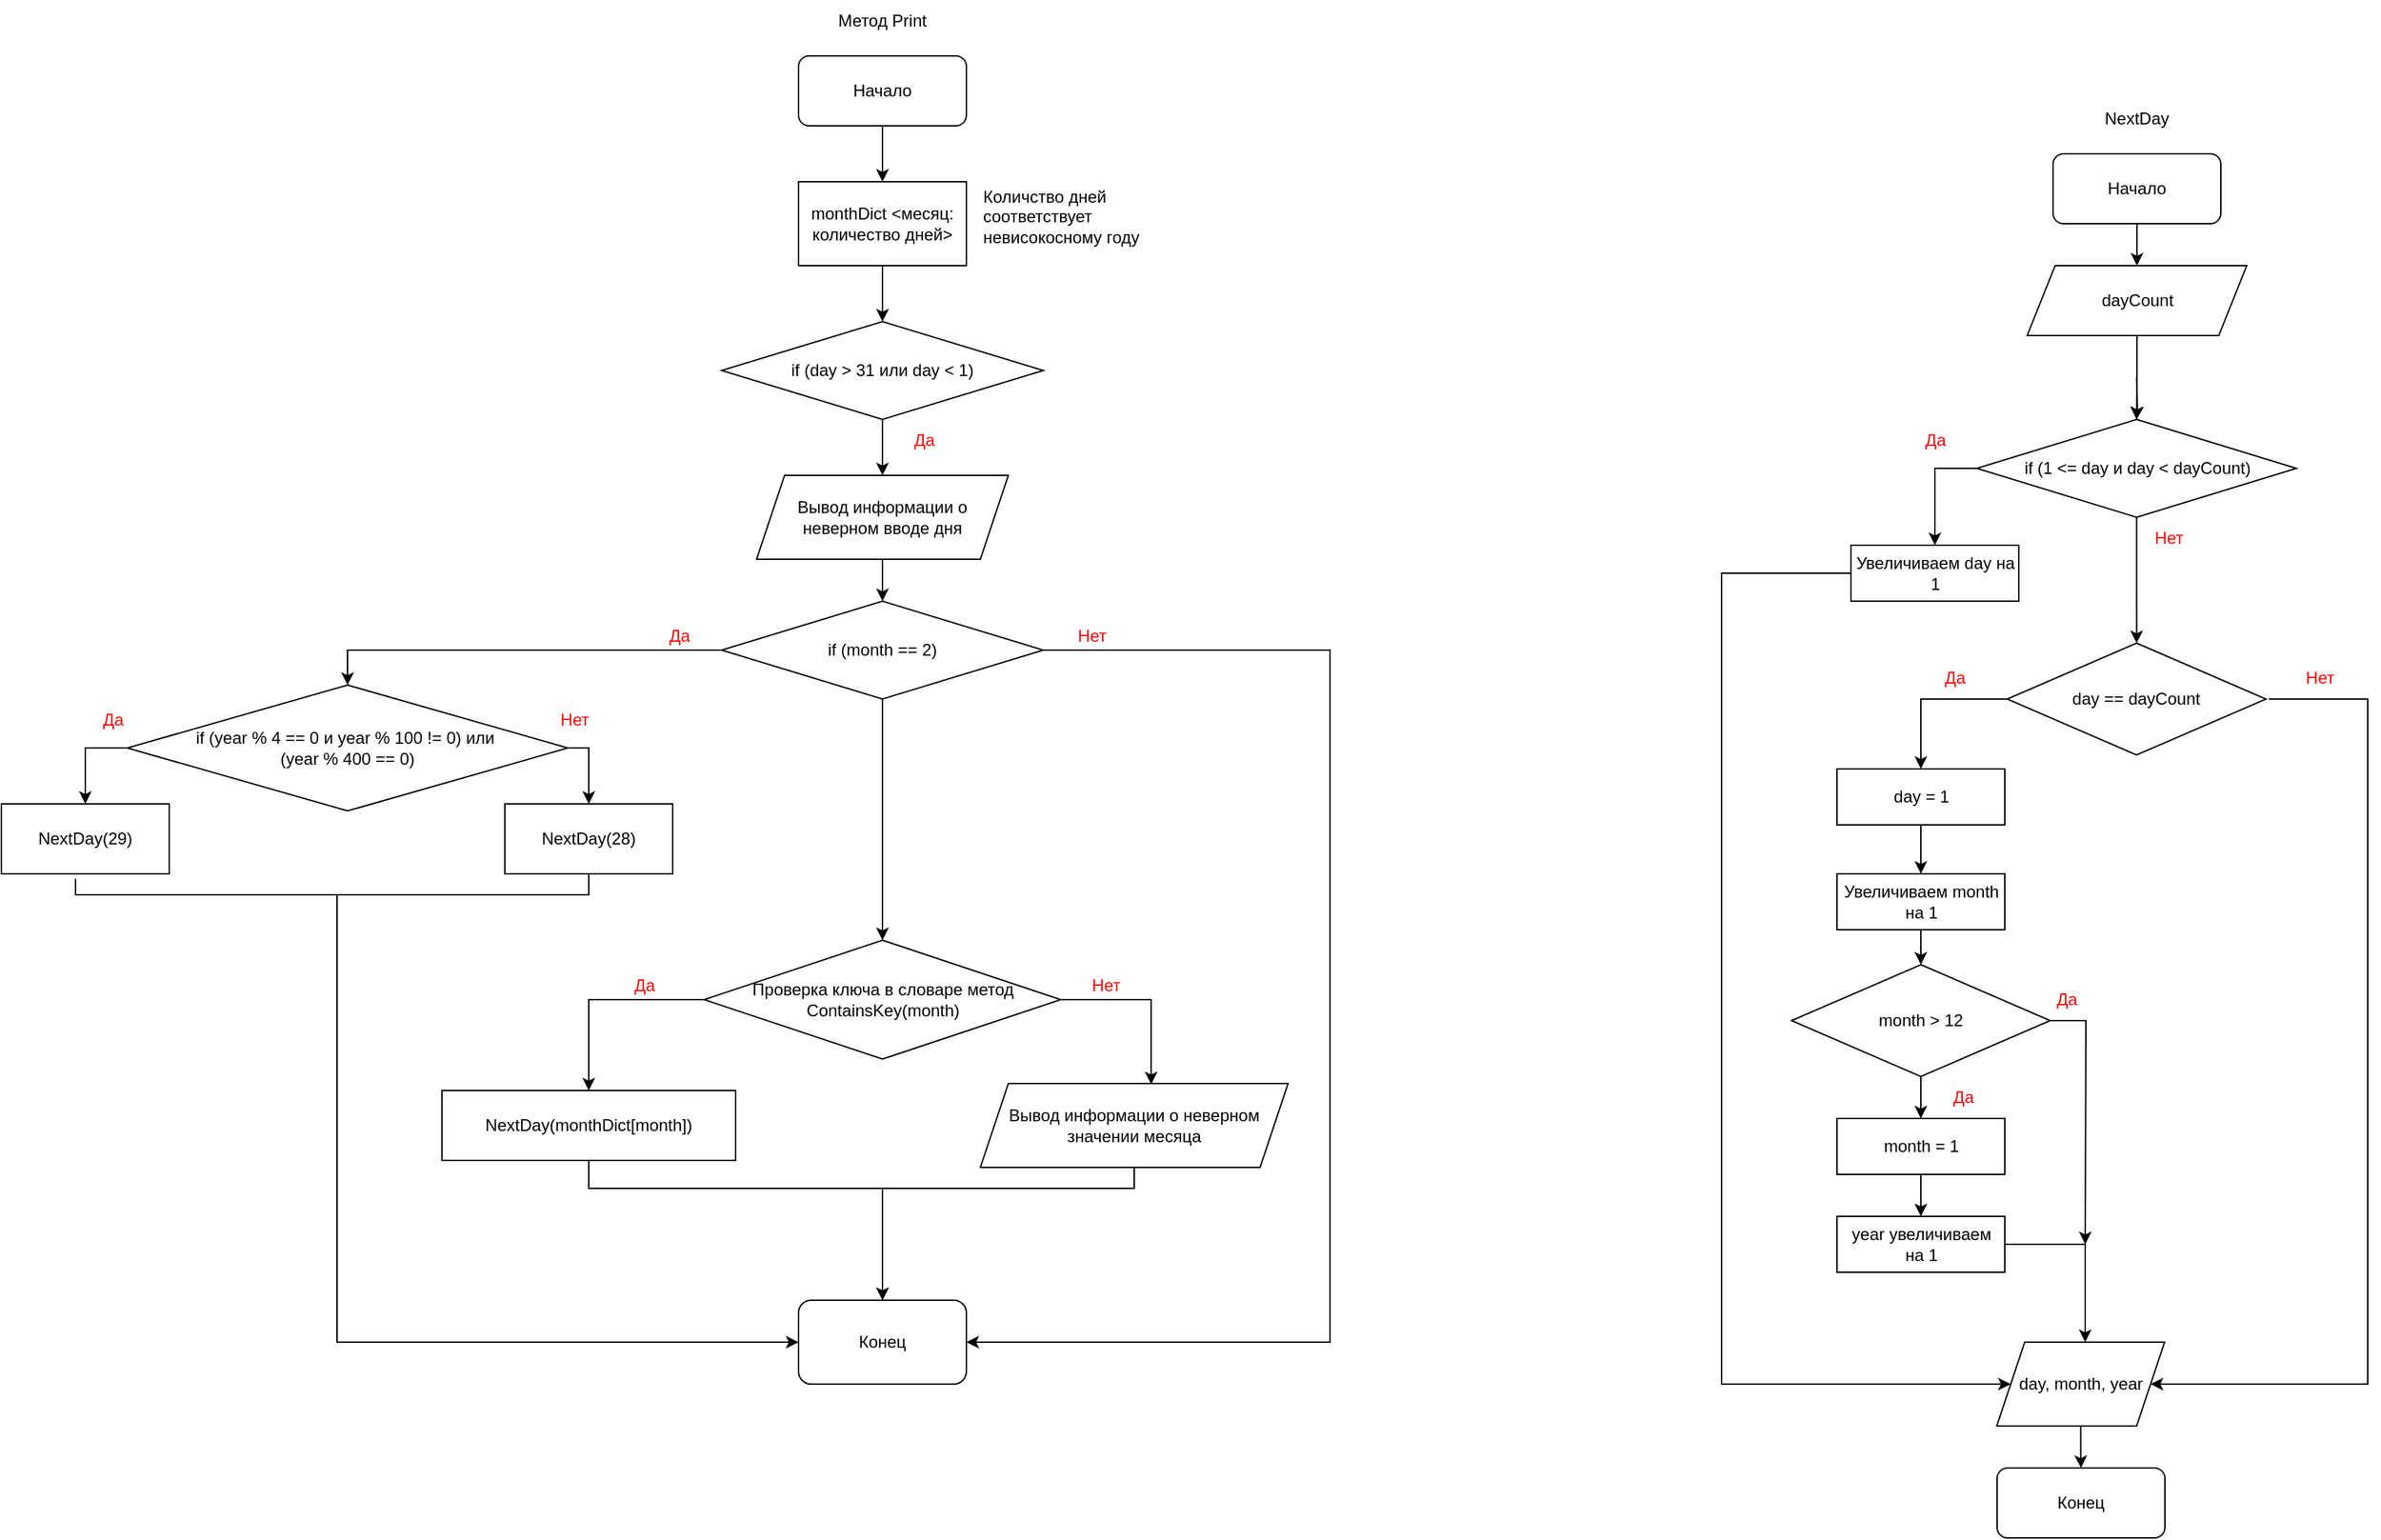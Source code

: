 <mxfile version="27.0.5" pages="3">
  <diagram name="Structure Date" id="C-R6MeY_LfuSAMPz4Hqz">
    <mxGraphModel dx="2864" dy="2445" grid="1" gridSize="10" guides="1" tooltips="1" connect="1" arrows="1" fold="1" page="1" pageScale="1" pageWidth="827" pageHeight="1169" math="0" shadow="0">
      <root>
        <mxCell id="0" />
        <mxCell id="1" parent="0" />
        <mxCell id="BSvYqzCFYlf40LKr-VJ8-33" value="" style="edgeStyle=orthogonalEdgeStyle;rounded=0;orthogonalLoop=1;jettySize=auto;html=1;" edge="1" parent="1" target="BSvYqzCFYlf40LKr-VJ8-29">
          <mxGeometry relative="1" as="geometry">
            <mxPoint x="986.75" y="190" as="sourcePoint" />
          </mxGeometry>
        </mxCell>
        <mxCell id="BSvYqzCFYlf40LKr-VJ8-35" style="edgeStyle=orthogonalEdgeStyle;rounded=0;orthogonalLoop=1;jettySize=auto;html=1;entryX=0.5;entryY=0;entryDx=0;entryDy=0;" edge="1" parent="1" source="BSvYqzCFYlf40LKr-VJ8-29" target="BSvYqzCFYlf40LKr-VJ8-34">
          <mxGeometry relative="1" as="geometry">
            <Array as="points">
              <mxPoint x="842.5" y="255" />
            </Array>
          </mxGeometry>
        </mxCell>
        <mxCell id="BSvYqzCFYlf40LKr-VJ8-67" value="" style="edgeStyle=orthogonalEdgeStyle;rounded=0;orthogonalLoop=1;jettySize=auto;html=1;" edge="1" parent="1" source="BSvYqzCFYlf40LKr-VJ8-29" target="BSvYqzCFYlf40LKr-VJ8-36">
          <mxGeometry relative="1" as="geometry" />
        </mxCell>
        <mxCell id="BSvYqzCFYlf40LKr-VJ8-29" value="if (1 &amp;lt;= day и day &amp;lt; dayCount)" style="rhombus;whiteSpace=wrap;html=1;" vertex="1" parent="1">
          <mxGeometry x="872.5" y="220" width="228.5" height="70" as="geometry" />
        </mxCell>
        <mxCell id="BSvYqzCFYlf40LKr-VJ8-62" style="edgeStyle=orthogonalEdgeStyle;rounded=0;orthogonalLoop=1;jettySize=auto;html=1;entryX=0;entryY=0.5;entryDx=0;entryDy=0;" edge="1" parent="1" source="BSvYqzCFYlf40LKr-VJ8-34" target="BSvYqzCFYlf40LKr-VJ8-61">
          <mxGeometry relative="1" as="geometry">
            <Array as="points">
              <mxPoint x="690" y="330" />
              <mxPoint x="690" y="910" />
            </Array>
          </mxGeometry>
        </mxCell>
        <mxCell id="BSvYqzCFYlf40LKr-VJ8-34" value="Увеличиваем day на 1" style="rounded=0;whiteSpace=wrap;html=1;" vertex="1" parent="1">
          <mxGeometry x="782.5" y="310" width="120" height="40" as="geometry" />
        </mxCell>
        <mxCell id="BSvYqzCFYlf40LKr-VJ8-40" style="edgeStyle=orthogonalEdgeStyle;rounded=0;orthogonalLoop=1;jettySize=auto;html=1;entryX=0.5;entryY=0;entryDx=0;entryDy=0;" edge="1" parent="1" source="BSvYqzCFYlf40LKr-VJ8-36" target="BSvYqzCFYlf40LKr-VJ8-37">
          <mxGeometry relative="1" as="geometry">
            <Array as="points">
              <mxPoint x="832.5" y="420" />
            </Array>
          </mxGeometry>
        </mxCell>
        <mxCell id="BSvYqzCFYlf40LKr-VJ8-58" style="edgeStyle=orthogonalEdgeStyle;rounded=0;orthogonalLoop=1;jettySize=auto;html=1;entryX=1;entryY=0.5;entryDx=0;entryDy=0;" edge="1" parent="1" target="BSvYqzCFYlf40LKr-VJ8-61">
          <mxGeometry relative="1" as="geometry">
            <mxPoint x="1081.25" y="420" as="sourcePoint" />
            <mxPoint x="1152" y="480" as="targetPoint" />
            <Array as="points">
              <mxPoint x="1152" y="420" />
              <mxPoint x="1152" y="910" />
            </Array>
          </mxGeometry>
        </mxCell>
        <mxCell id="BSvYqzCFYlf40LKr-VJ8-36" value="day == dayCount" style="rhombus;whiteSpace=wrap;html=1;" vertex="1" parent="1">
          <mxGeometry x="894.25" y="380" width="185" height="80" as="geometry" />
        </mxCell>
        <mxCell id="BSvYqzCFYlf40LKr-VJ8-39" value="" style="edgeStyle=orthogonalEdgeStyle;rounded=0;orthogonalLoop=1;jettySize=auto;html=1;" edge="1" parent="1" source="BSvYqzCFYlf40LKr-VJ8-37" target="BSvYqzCFYlf40LKr-VJ8-38">
          <mxGeometry relative="1" as="geometry" />
        </mxCell>
        <mxCell id="BSvYqzCFYlf40LKr-VJ8-37" value="day = 1" style="rounded=0;whiteSpace=wrap;html=1;" vertex="1" parent="1">
          <mxGeometry x="772.5" y="470" width="120" height="40" as="geometry" />
        </mxCell>
        <mxCell id="BSvYqzCFYlf40LKr-VJ8-46" value="" style="edgeStyle=orthogonalEdgeStyle;rounded=0;orthogonalLoop=1;jettySize=auto;html=1;" edge="1" parent="1" source="BSvYqzCFYlf40LKr-VJ8-38" target="BSvYqzCFYlf40LKr-VJ8-45">
          <mxGeometry relative="1" as="geometry" />
        </mxCell>
        <mxCell id="BSvYqzCFYlf40LKr-VJ8-38" value="Увеличиваем month на 1" style="rounded=0;whiteSpace=wrap;html=1;" vertex="1" parent="1">
          <mxGeometry x="772.5" y="545" width="120" height="40" as="geometry" />
        </mxCell>
        <mxCell id="BSvYqzCFYlf40LKr-VJ8-42" value="Нет" style="text;html=1;align=center;verticalAlign=middle;whiteSpace=wrap;rounded=0;fontColor=#FF0606;" vertex="1" parent="1">
          <mxGeometry x="980" y="290" width="60" height="30" as="geometry" />
        </mxCell>
        <mxCell id="BSvYqzCFYlf40LKr-VJ8-43" value="Да" style="text;html=1;align=center;verticalAlign=middle;whiteSpace=wrap;rounded=0;fontColor=#FF0606;" vertex="1" parent="1">
          <mxGeometry x="812.5" y="220" width="60" height="30" as="geometry" />
        </mxCell>
        <mxCell id="BSvYqzCFYlf40LKr-VJ8-52" style="edgeStyle=orthogonalEdgeStyle;rounded=0;orthogonalLoop=1;jettySize=auto;html=1;entryX=0.5;entryY=0;entryDx=0;entryDy=0;" edge="1" parent="1" source="BSvYqzCFYlf40LKr-VJ8-45" target="BSvYqzCFYlf40LKr-VJ8-47">
          <mxGeometry relative="1" as="geometry" />
        </mxCell>
        <mxCell id="BSvYqzCFYlf40LKr-VJ8-68" style="edgeStyle=orthogonalEdgeStyle;rounded=0;orthogonalLoop=1;jettySize=auto;html=1;" edge="1" parent="1" source="BSvYqzCFYlf40LKr-VJ8-45">
          <mxGeometry relative="1" as="geometry">
            <mxPoint x="950" y="810" as="targetPoint" />
          </mxGeometry>
        </mxCell>
        <mxCell id="BSvYqzCFYlf40LKr-VJ8-45" value="month &amp;gt; 12" style="rhombus;whiteSpace=wrap;html=1;" vertex="1" parent="1">
          <mxGeometry x="740" y="610" width="185" height="80" as="geometry" />
        </mxCell>
        <mxCell id="BSvYqzCFYlf40LKr-VJ8-53" value="" style="edgeStyle=orthogonalEdgeStyle;rounded=0;orthogonalLoop=1;jettySize=auto;html=1;" edge="1" parent="1" source="BSvYqzCFYlf40LKr-VJ8-47" target="BSvYqzCFYlf40LKr-VJ8-48">
          <mxGeometry relative="1" as="geometry" />
        </mxCell>
        <mxCell id="BSvYqzCFYlf40LKr-VJ8-47" value="month = 1" style="rounded=0;whiteSpace=wrap;html=1;" vertex="1" parent="1">
          <mxGeometry x="772.5" y="720" width="120" height="40" as="geometry" />
        </mxCell>
        <mxCell id="BSvYqzCFYlf40LKr-VJ8-63" style="edgeStyle=orthogonalEdgeStyle;rounded=0;orthogonalLoop=1;jettySize=auto;html=1;" edge="1" parent="1" source="BSvYqzCFYlf40LKr-VJ8-48" target="BSvYqzCFYlf40LKr-VJ8-61">
          <mxGeometry relative="1" as="geometry">
            <Array as="points">
              <mxPoint x="950" y="810" />
            </Array>
          </mxGeometry>
        </mxCell>
        <mxCell id="BSvYqzCFYlf40LKr-VJ8-48" value="year увеличиваем&lt;br&gt;на 1" style="rounded=0;whiteSpace=wrap;html=1;" vertex="1" parent="1">
          <mxGeometry x="772.5" y="790" width="120" height="40" as="geometry" />
        </mxCell>
        <mxCell id="BSvYqzCFYlf40LKr-VJ8-54" value="Да" style="text;html=1;align=center;verticalAlign=middle;whiteSpace=wrap;rounded=0;fontColor=#FF0606;" vertex="1" parent="1">
          <mxGeometry x="832.5" y="690" width="60" height="30" as="geometry" />
        </mxCell>
        <mxCell id="BSvYqzCFYlf40LKr-VJ8-59" value="Нет" style="text;html=1;align=center;verticalAlign=middle;whiteSpace=wrap;rounded=0;fontColor=#FF0606;" vertex="1" parent="1">
          <mxGeometry x="1088" y="390" width="60" height="30" as="geometry" />
        </mxCell>
        <mxCell id="BSvYqzCFYlf40LKr-VJ8-60" value="Да" style="text;html=1;align=center;verticalAlign=middle;whiteSpace=wrap;rounded=0;fontColor=#FF0606;" vertex="1" parent="1">
          <mxGeometry x="827" y="390" width="60" height="30" as="geometry" />
        </mxCell>
        <mxCell id="BSvYqzCFYlf40LKr-VJ8-66" value="" style="edgeStyle=orthogonalEdgeStyle;rounded=0;orthogonalLoop=1;jettySize=auto;html=1;" edge="1" parent="1" source="BSvYqzCFYlf40LKr-VJ8-61" target="BSvYqzCFYlf40LKr-VJ8-64">
          <mxGeometry relative="1" as="geometry" />
        </mxCell>
        <mxCell id="BSvYqzCFYlf40LKr-VJ8-61" value="day, month, year" style="shape=parallelogram;perimeter=parallelogramPerimeter;whiteSpace=wrap;html=1;fixedSize=1;" vertex="1" parent="1">
          <mxGeometry x="886.75" y="880" width="120" height="60" as="geometry" />
        </mxCell>
        <mxCell id="BSvYqzCFYlf40LKr-VJ8-64" value="Конец" style="rounded=1;whiteSpace=wrap;html=1;" vertex="1" parent="1">
          <mxGeometry x="887" y="970" width="120" height="50" as="geometry" />
        </mxCell>
        <mxCell id="BSvYqzCFYlf40LKr-VJ8-69" value="Да" style="text;html=1;align=center;verticalAlign=middle;whiteSpace=wrap;rounded=0;fontColor=#FF0606;" vertex="1" parent="1">
          <mxGeometry x="906.75" y="620" width="60" height="30" as="geometry" />
        </mxCell>
        <mxCell id="BSvYqzCFYlf40LKr-VJ8-72" value="" style="edgeStyle=orthogonalEdgeStyle;rounded=0;orthogonalLoop=1;jettySize=auto;html=1;" edge="1" parent="1" source="BSvYqzCFYlf40LKr-VJ8-70" target="BSvYqzCFYlf40LKr-VJ8-71">
          <mxGeometry relative="1" as="geometry" />
        </mxCell>
        <mxCell id="BSvYqzCFYlf40LKr-VJ8-70" value="Начало" style="rounded=1;whiteSpace=wrap;html=1;" vertex="1" parent="1">
          <mxGeometry x="927" y="30" width="120" height="50" as="geometry" />
        </mxCell>
        <mxCell id="BSvYqzCFYlf40LKr-VJ8-73" value="" style="edgeStyle=orthogonalEdgeStyle;rounded=0;orthogonalLoop=1;jettySize=auto;html=1;" edge="1" parent="1" source="BSvYqzCFYlf40LKr-VJ8-71" target="BSvYqzCFYlf40LKr-VJ8-29">
          <mxGeometry relative="1" as="geometry" />
        </mxCell>
        <mxCell id="BSvYqzCFYlf40LKr-VJ8-71" value="dayCount" style="shape=parallelogram;perimeter=parallelogramPerimeter;whiteSpace=wrap;html=1;fixedSize=1;" vertex="1" parent="1">
          <mxGeometry x="908.5" y="110" width="157" height="50" as="geometry" />
        </mxCell>
        <mxCell id="BSvYqzCFYlf40LKr-VJ8-74" value="NextDay" style="text;html=1;align=center;verticalAlign=middle;whiteSpace=wrap;rounded=0;" vertex="1" parent="1">
          <mxGeometry x="957" y="-10" width="60" height="30" as="geometry" />
        </mxCell>
        <mxCell id="BSvYqzCFYlf40LKr-VJ8-77" value="" style="edgeStyle=orthogonalEdgeStyle;rounded=0;orthogonalLoop=1;jettySize=auto;html=1;" edge="1" parent="1" source="BSvYqzCFYlf40LKr-VJ8-75" target="BSvYqzCFYlf40LKr-VJ8-76">
          <mxGeometry relative="1" as="geometry" />
        </mxCell>
        <mxCell id="BSvYqzCFYlf40LKr-VJ8-75" value="Начало" style="rounded=1;whiteSpace=wrap;html=1;" vertex="1" parent="1">
          <mxGeometry x="30" y="-40" width="120" height="50" as="geometry" />
        </mxCell>
        <mxCell id="BSvYqzCFYlf40LKr-VJ8-80" value="" style="edgeStyle=orthogonalEdgeStyle;rounded=0;orthogonalLoop=1;jettySize=auto;html=1;" edge="1" parent="1" source="BSvYqzCFYlf40LKr-VJ8-76" target="BSvYqzCFYlf40LKr-VJ8-79">
          <mxGeometry relative="1" as="geometry" />
        </mxCell>
        <mxCell id="BSvYqzCFYlf40LKr-VJ8-76" value="monthDict &amp;lt;месяц: количество дней&amp;gt;" style="rounded=0;whiteSpace=wrap;html=1;" vertex="1" parent="1">
          <mxGeometry x="30" y="50" width="120" height="60" as="geometry" />
        </mxCell>
        <mxCell id="BSvYqzCFYlf40LKr-VJ8-78" value="Количство дней соответствует невисокосному году" style="text;html=1;align=left;verticalAlign=middle;whiteSpace=wrap;rounded=0;" vertex="1" parent="1">
          <mxGeometry x="160" y="60" width="120" height="30" as="geometry" />
        </mxCell>
        <mxCell id="BSvYqzCFYlf40LKr-VJ8-82" value="" style="edgeStyle=orthogonalEdgeStyle;rounded=0;orthogonalLoop=1;jettySize=auto;html=1;" edge="1" parent="1" source="BSvYqzCFYlf40LKr-VJ8-79">
          <mxGeometry relative="1" as="geometry">
            <mxPoint x="90" y="260" as="targetPoint" />
          </mxGeometry>
        </mxCell>
        <mxCell id="BSvYqzCFYlf40LKr-VJ8-79" value="if (day &amp;gt; 31 или day &amp;lt; 1)" style="rhombus;whiteSpace=wrap;html=1;" vertex="1" parent="1">
          <mxGeometry x="-25" y="150" width="230" height="70" as="geometry" />
        </mxCell>
        <mxCell id="BSvYqzCFYlf40LKr-VJ8-101" style="edgeStyle=orthogonalEdgeStyle;rounded=0;orthogonalLoop=1;jettySize=auto;html=1;entryX=0.5;entryY=0;entryDx=0;entryDy=0;" edge="1" parent="1" source="BSvYqzCFYlf40LKr-VJ8-86" target="BSvYqzCFYlf40LKr-VJ8-87">
          <mxGeometry relative="1" as="geometry" />
        </mxCell>
        <mxCell id="BSvYqzCFYlf40LKr-VJ8-102" style="edgeStyle=orthogonalEdgeStyle;rounded=0;orthogonalLoop=1;jettySize=auto;html=1;entryX=0.5;entryY=0;entryDx=0;entryDy=0;" edge="1" parent="1" source="BSvYqzCFYlf40LKr-VJ8-86" target="BSvYqzCFYlf40LKr-VJ8-95">
          <mxGeometry relative="1" as="geometry" />
        </mxCell>
        <mxCell id="BSvYqzCFYlf40LKr-VJ8-120" style="edgeStyle=orthogonalEdgeStyle;rounded=0;orthogonalLoop=1;jettySize=auto;html=1;entryX=1;entryY=0.5;entryDx=0;entryDy=0;" edge="1" parent="1" source="BSvYqzCFYlf40LKr-VJ8-86" target="BSvYqzCFYlf40LKr-VJ8-116">
          <mxGeometry relative="1" as="geometry">
            <Array as="points">
              <mxPoint x="410" y="385" />
              <mxPoint x="410" y="880" />
            </Array>
          </mxGeometry>
        </mxCell>
        <mxCell id="BSvYqzCFYlf40LKr-VJ8-86" value="if (month == 2)" style="rhombus;whiteSpace=wrap;html=1;" vertex="1" parent="1">
          <mxGeometry x="-25" y="350" width="230" height="70" as="geometry" />
        </mxCell>
        <mxCell id="BSvYqzCFYlf40LKr-VJ8-99" style="edgeStyle=orthogonalEdgeStyle;rounded=0;orthogonalLoop=1;jettySize=auto;html=1;entryX=0.5;entryY=0;entryDx=0;entryDy=0;" edge="1" parent="1" source="BSvYqzCFYlf40LKr-VJ8-87" target="BSvYqzCFYlf40LKr-VJ8-91">
          <mxGeometry relative="1" as="geometry">
            <Array as="points">
              <mxPoint x="-480" y="455" />
            </Array>
          </mxGeometry>
        </mxCell>
        <mxCell id="BSvYqzCFYlf40LKr-VJ8-100" style="edgeStyle=orthogonalEdgeStyle;rounded=0;orthogonalLoop=1;jettySize=auto;html=1;entryX=0.5;entryY=0;entryDx=0;entryDy=0;" edge="1" parent="1" source="BSvYqzCFYlf40LKr-VJ8-87" target="BSvYqzCFYlf40LKr-VJ8-92">
          <mxGeometry relative="1" as="geometry">
            <Array as="points">
              <mxPoint x="-120" y="455" />
            </Array>
          </mxGeometry>
        </mxCell>
        <mxCell id="BSvYqzCFYlf40LKr-VJ8-87" value="if (year % 4 == 0 и year % 100 != 0) или&amp;nbsp;&lt;br&gt;(year % 400 == 0)" style="rhombus;whiteSpace=wrap;html=1;" vertex="1" parent="1">
          <mxGeometry x="-450" y="410" width="315" height="90" as="geometry" />
        </mxCell>
        <mxCell id="BSvYqzCFYlf40LKr-VJ8-90" value="" style="edgeStyle=orthogonalEdgeStyle;rounded=0;orthogonalLoop=1;jettySize=auto;html=1;" edge="1" parent="1" source="BSvYqzCFYlf40LKr-VJ8-88" target="BSvYqzCFYlf40LKr-VJ8-86">
          <mxGeometry relative="1" as="geometry" />
        </mxCell>
        <mxCell id="BSvYqzCFYlf40LKr-VJ8-88" value="Вывод информации о неверном вводе дня" style="shape=parallelogram;perimeter=parallelogramPerimeter;whiteSpace=wrap;html=1;fixedSize=1;" vertex="1" parent="1">
          <mxGeometry y="260" width="180" height="60" as="geometry" />
        </mxCell>
        <mxCell id="BSvYqzCFYlf40LKr-VJ8-91" value="NextDay(29)" style="rounded=0;whiteSpace=wrap;html=1;" vertex="1" parent="1">
          <mxGeometry x="-540" y="495" width="120" height="50" as="geometry" />
        </mxCell>
        <mxCell id="BSvYqzCFYlf40LKr-VJ8-92" value="NextDay(28)" style="rounded=0;whiteSpace=wrap;html=1;" vertex="1" parent="1">
          <mxGeometry x="-180" y="495" width="120" height="50" as="geometry" />
        </mxCell>
        <mxCell id="BSvYqzCFYlf40LKr-VJ8-104" style="edgeStyle=orthogonalEdgeStyle;rounded=0;orthogonalLoop=1;jettySize=auto;html=1;entryX=0.5;entryY=0;entryDx=0;entryDy=0;" edge="1" parent="1" source="BSvYqzCFYlf40LKr-VJ8-95" target="BSvYqzCFYlf40LKr-VJ8-103">
          <mxGeometry relative="1" as="geometry">
            <Array as="points">
              <mxPoint x="-120" y="635" />
            </Array>
          </mxGeometry>
        </mxCell>
        <mxCell id="BSvYqzCFYlf40LKr-VJ8-95" value="Проверка ключа в словаре метод ContainsKey(month)" style="rhombus;whiteSpace=wrap;html=1;" vertex="1" parent="1">
          <mxGeometry x="-37.5" y="592.5" width="255" height="85" as="geometry" />
        </mxCell>
        <mxCell id="BSvYqzCFYlf40LKr-VJ8-118" style="edgeStyle=orthogonalEdgeStyle;rounded=0;orthogonalLoop=1;jettySize=auto;html=1;entryX=0.5;entryY=0;entryDx=0;entryDy=0;" edge="1" parent="1" source="BSvYqzCFYlf40LKr-VJ8-103" target="BSvYqzCFYlf40LKr-VJ8-116">
          <mxGeometry relative="1" as="geometry">
            <Array as="points">
              <mxPoint x="-120" y="770" />
              <mxPoint x="90" y="770" />
            </Array>
          </mxGeometry>
        </mxCell>
        <mxCell id="BSvYqzCFYlf40LKr-VJ8-103" value="NextDay(monthDict[month])" style="rounded=0;whiteSpace=wrap;html=1;" vertex="1" parent="1">
          <mxGeometry x="-225" y="700" width="210" height="50" as="geometry" />
        </mxCell>
        <mxCell id="BSvYqzCFYlf40LKr-VJ8-117" style="edgeStyle=orthogonalEdgeStyle;rounded=0;orthogonalLoop=1;jettySize=auto;html=1;entryX=0.5;entryY=0;entryDx=0;entryDy=0;" edge="1" parent="1" source="BSvYqzCFYlf40LKr-VJ8-107" target="BSvYqzCFYlf40LKr-VJ8-116">
          <mxGeometry relative="1" as="geometry">
            <Array as="points">
              <mxPoint x="270" y="770" />
              <mxPoint x="90" y="770" />
            </Array>
          </mxGeometry>
        </mxCell>
        <mxCell id="BSvYqzCFYlf40LKr-VJ8-107" value="Вывод информации о неверном значении месяца" style="shape=parallelogram;perimeter=parallelogramPerimeter;whiteSpace=wrap;html=1;fixedSize=1;" vertex="1" parent="1">
          <mxGeometry x="160" y="695" width="220" height="60" as="geometry" />
        </mxCell>
        <mxCell id="BSvYqzCFYlf40LKr-VJ8-108" style="edgeStyle=orthogonalEdgeStyle;rounded=0;orthogonalLoop=1;jettySize=auto;html=1;entryX=0.555;entryY=0.01;entryDx=0;entryDy=0;entryPerimeter=0;" edge="1" parent="1" source="BSvYqzCFYlf40LKr-VJ8-95" target="BSvYqzCFYlf40LKr-VJ8-107">
          <mxGeometry relative="1" as="geometry">
            <Array as="points">
              <mxPoint x="282" y="635" />
            </Array>
          </mxGeometry>
        </mxCell>
        <mxCell id="BSvYqzCFYlf40LKr-VJ8-109" value="Нет" style="text;html=1;align=center;verticalAlign=middle;whiteSpace=wrap;rounded=0;fontColor=#FF0606;" vertex="1" parent="1">
          <mxGeometry x="220" y="610" width="60" height="30" as="geometry" />
        </mxCell>
        <mxCell id="BSvYqzCFYlf40LKr-VJ8-110" value="Да" style="text;html=1;align=center;verticalAlign=middle;whiteSpace=wrap;rounded=0;fontColor=#FF0606;" vertex="1" parent="1">
          <mxGeometry x="-85" y="360" width="60" height="30" as="geometry" />
        </mxCell>
        <mxCell id="BSvYqzCFYlf40LKr-VJ8-111" value="Да" style="text;html=1;align=center;verticalAlign=middle;whiteSpace=wrap;rounded=0;fontColor=#FF0606;" vertex="1" parent="1">
          <mxGeometry x="90" y="220" width="60" height="30" as="geometry" />
        </mxCell>
        <mxCell id="BSvYqzCFYlf40LKr-VJ8-112" value="Да" style="text;html=1;align=center;verticalAlign=middle;whiteSpace=wrap;rounded=0;fontColor=#FF0606;" vertex="1" parent="1">
          <mxGeometry x="-110" y="610" width="60" height="30" as="geometry" />
        </mxCell>
        <mxCell id="BSvYqzCFYlf40LKr-VJ8-113" value="Нет" style="text;html=1;align=center;verticalAlign=middle;whiteSpace=wrap;rounded=0;fontColor=#FF0606;" vertex="1" parent="1">
          <mxGeometry x="-160" y="420" width="60" height="30" as="geometry" />
        </mxCell>
        <mxCell id="BSvYqzCFYlf40LKr-VJ8-114" value="Да" style="text;html=1;align=center;verticalAlign=middle;whiteSpace=wrap;rounded=0;fontColor=#FF0606;" vertex="1" parent="1">
          <mxGeometry x="-490" y="420" width="60" height="30" as="geometry" />
        </mxCell>
        <mxCell id="BSvYqzCFYlf40LKr-VJ8-115" style="edgeStyle=orthogonalEdgeStyle;rounded=0;orthogonalLoop=1;jettySize=auto;html=1;exitX=0.5;exitY=1;exitDx=0;exitDy=0;entryX=0.442;entryY=1.072;entryDx=0;entryDy=0;entryPerimeter=0;endArrow=none;startFill=0;" edge="1" parent="1" source="BSvYqzCFYlf40LKr-VJ8-92" target="BSvYqzCFYlf40LKr-VJ8-91">
          <mxGeometry relative="1" as="geometry">
            <Array as="points">
              <mxPoint x="-120" y="560" />
              <mxPoint x="-487" y="560" />
            </Array>
          </mxGeometry>
        </mxCell>
        <mxCell id="BSvYqzCFYlf40LKr-VJ8-116" value="Конец" style="rounded=1;whiteSpace=wrap;html=1;" vertex="1" parent="1">
          <mxGeometry x="30" y="850" width="120" height="60" as="geometry" />
        </mxCell>
        <mxCell id="BSvYqzCFYlf40LKr-VJ8-119" value="" style="endArrow=none;html=1;rounded=0;exitX=0;exitY=0.5;exitDx=0;exitDy=0;startArrow=classic;startFill=1;" edge="1" parent="1" source="BSvYqzCFYlf40LKr-VJ8-116">
          <mxGeometry width="50" height="50" relative="1" as="geometry">
            <mxPoint x="-340" y="340" as="sourcePoint" />
            <mxPoint x="-300" y="560" as="targetPoint" />
            <Array as="points">
              <mxPoint x="-300" y="880" />
            </Array>
          </mxGeometry>
        </mxCell>
        <mxCell id="BSvYqzCFYlf40LKr-VJ8-121" value="Нет" style="text;html=1;align=center;verticalAlign=middle;whiteSpace=wrap;rounded=0;fontColor=#FF0606;" vertex="1" parent="1">
          <mxGeometry x="210" y="360" width="60" height="30" as="geometry" />
        </mxCell>
        <mxCell id="BSvYqzCFYlf40LKr-VJ8-122" value="Метод Print" style="text;html=1;align=center;verticalAlign=middle;whiteSpace=wrap;rounded=0;" vertex="1" parent="1">
          <mxGeometry x="40" y="-80" width="100" height="30" as="geometry" />
        </mxCell>
      </root>
    </mxGraphModel>
  </diagram>
  <diagram id="oeQVW-EzwjjsboH9iYHb" name="Structure Marsh">
    <mxGraphModel dx="3565" dy="3402" grid="1" gridSize="10" guides="1" tooltips="1" connect="1" arrows="1" fold="1" page="1" pageScale="1" pageWidth="827" pageHeight="1169" math="0" shadow="0">
      <root>
        <mxCell id="0" />
        <mxCell id="1" parent="0" />
        <mxCell id="ocY7Bpdiik7Mb5bw_mSs-4" value="" style="edgeStyle=orthogonalEdgeStyle;rounded=0;orthogonalLoop=1;jettySize=auto;html=1;" edge="1" parent="1" source="ocY7Bpdiik7Mb5bw_mSs-1" target="ocY7Bpdiik7Mb5bw_mSs-2">
          <mxGeometry relative="1" as="geometry" />
        </mxCell>
        <mxCell id="ocY7Bpdiik7Mb5bw_mSs-1" value="Начало" style="rounded=1;whiteSpace=wrap;html=1;" vertex="1" parent="1">
          <mxGeometry x="340" y="80" width="120" height="50" as="geometry" />
        </mxCell>
        <mxCell id="ocY7Bpdiik7Mb5bw_mSs-6" value="" style="edgeStyle=orthogonalEdgeStyle;rounded=0;orthogonalLoop=1;jettySize=auto;html=1;" edge="1" parent="1" source="ocY7Bpdiik7Mb5bw_mSs-2" target="ocY7Bpdiik7Mb5bw_mSs-5">
          <mxGeometry relative="1" as="geometry" />
        </mxCell>
        <mxCell id="ocY7Bpdiik7Mb5bw_mSs-2" value="Инициализация переменных&lt;div&gt;count, LEN, massiv&lt;/div&gt;" style="rounded=0;whiteSpace=wrap;html=1;" vertex="1" parent="1">
          <mxGeometry x="340" y="160" width="120" height="60" as="geometry" />
        </mxCell>
        <mxCell id="ocY7Bpdiik7Mb5bw_mSs-3" value="count - счетчик&lt;div&gt;LEN - кол-во маршрутов&lt;/div&gt;&lt;div&gt;massiv - 1D массив тип Marsh&lt;/div&gt;" style="text;html=1;align=left;verticalAlign=middle;whiteSpace=wrap;rounded=0;" vertex="1" parent="1">
          <mxGeometry x="470" y="160" width="160" height="60" as="geometry" />
        </mxCell>
        <mxCell id="ocY7Bpdiik7Mb5bw_mSs-30" value="" style="edgeStyle=orthogonalEdgeStyle;rounded=0;orthogonalLoop=1;jettySize=auto;html=1;" edge="1" parent="1" source="ocY7Bpdiik7Mb5bw_mSs-5" target="ocY7Bpdiik7Mb5bw_mSs-29">
          <mxGeometry relative="1" as="geometry" />
        </mxCell>
        <mxCell id="ocY7Bpdiik7Mb5bw_mSs-5" value="Вызов метода Marsh.Create(LEN)" style="rounded=0;whiteSpace=wrap;html=1;" vertex="1" parent="1">
          <mxGeometry x="340" y="250" width="120" height="60" as="geometry" />
        </mxCell>
        <mxCell id="ocY7Bpdiik7Mb5bw_mSs-9" value="" style="edgeStyle=orthogonalEdgeStyle;rounded=0;orthogonalLoop=1;jettySize=auto;html=1;" edge="1" parent="1" source="ocY7Bpdiik7Mb5bw_mSs-7" target="ocY7Bpdiik7Mb5bw_mSs-8">
          <mxGeometry relative="1" as="geometry" />
        </mxCell>
        <mxCell id="ocY7Bpdiik7Mb5bw_mSs-7" value="Начало" style="rounded=1;whiteSpace=wrap;html=1;" vertex="1" parent="1">
          <mxGeometry x="870" y="65" width="120" height="45" as="geometry" />
        </mxCell>
        <mxCell id="ocY7Bpdiik7Mb5bw_mSs-13" value="" style="edgeStyle=orthogonalEdgeStyle;rounded=0;orthogonalLoop=1;jettySize=auto;html=1;" edge="1" parent="1" source="ocY7Bpdiik7Mb5bw_mSs-8" target="ocY7Bpdiik7Mb5bw_mSs-12">
          <mxGeometry relative="1" as="geometry" />
        </mxCell>
        <mxCell id="ocY7Bpdiik7Mb5bw_mSs-8" value="Инициализация&lt;div&gt;count&lt;/div&gt;&lt;div&gt;massiv&lt;/div&gt;" style="rounded=0;whiteSpace=wrap;html=1;" vertex="1" parent="1">
          <mxGeometry x="870" y="140" width="120" height="60" as="geometry" />
        </mxCell>
        <mxCell id="ocY7Bpdiik7Mb5bw_mSs-11" value="count - счетчик&lt;div&gt;&lt;span style=&quot;background-color: transparent; color: light-dark(rgb(0, 0, 0), rgb(255, 255, 255));&quot;&gt;massiv - 1D массив тип Marsh&lt;/span&gt;&lt;/div&gt;" style="text;html=1;align=left;verticalAlign=middle;whiteSpace=wrap;rounded=0;" vertex="1" parent="1">
          <mxGeometry x="1000" y="140" width="160" height="60" as="geometry" />
        </mxCell>
        <mxCell id="ocY7Bpdiik7Mb5bw_mSs-15" value="" style="edgeStyle=orthogonalEdgeStyle;rounded=0;orthogonalLoop=1;jettySize=auto;html=1;" edge="1" parent="1" source="ocY7Bpdiik7Mb5bw_mSs-12" target="ocY7Bpdiik7Mb5bw_mSs-14">
          <mxGeometry relative="1" as="geometry" />
        </mxCell>
        <mxCell id="ocY7Bpdiik7Mb5bw_mSs-24" style="edgeStyle=orthogonalEdgeStyle;rounded=0;orthogonalLoop=1;jettySize=auto;html=1;exitX=1;exitY=0.5;exitDx=0;exitDy=0;" edge="1" parent="1" source="ocY7Bpdiik7Mb5bw_mSs-12" target="ocY7Bpdiik7Mb5bw_mSs-22">
          <mxGeometry relative="1" as="geometry">
            <Array as="points">
              <mxPoint x="1110" y="260" />
              <mxPoint x="1110" y="580" />
              <mxPoint x="930" y="580" />
            </Array>
          </mxGeometry>
        </mxCell>
        <mxCell id="ocY7Bpdiik7Mb5bw_mSs-12" value="while(count &amp;lt; len)" style="rhombus;whiteSpace=wrap;html=1;" vertex="1" parent="1">
          <mxGeometry x="805" y="230" width="250" height="60" as="geometry" />
        </mxCell>
        <mxCell id="ocY7Bpdiik7Mb5bw_mSs-19" value="" style="edgeStyle=orthogonalEdgeStyle;rounded=0;orthogonalLoop=1;jettySize=auto;html=1;" edge="1" parent="1" source="ocY7Bpdiik7Mb5bw_mSs-14" target="ocY7Bpdiik7Mb5bw_mSs-18">
          <mxGeometry relative="1" as="geometry" />
        </mxCell>
        <mxCell id="ocY7Bpdiik7Mb5bw_mSs-14" value="numberBus&lt;div&gt;startBusStop&lt;/div&gt;&lt;div&gt;endBusStop&lt;/div&gt;" style="rounded=0;whiteSpace=wrap;html=1;" vertex="1" parent="1">
          <mxGeometry x="870" y="320" width="120" height="60" as="geometry" />
        </mxCell>
        <mxCell id="ocY7Bpdiik7Mb5bw_mSs-21" style="edgeStyle=orthogonalEdgeStyle;rounded=0;orthogonalLoop=1;jettySize=auto;html=1;entryX=0;entryY=0.5;entryDx=0;entryDy=0;" edge="1" parent="1" source="ocY7Bpdiik7Mb5bw_mSs-16" target="ocY7Bpdiik7Mb5bw_mSs-12">
          <mxGeometry relative="1" as="geometry">
            <Array as="points">
              <mxPoint x="750" y="530" />
              <mxPoint x="750" y="260" />
            </Array>
          </mxGeometry>
        </mxCell>
        <mxCell id="ocY7Bpdiik7Mb5bw_mSs-16" value="Увеличиваем count на 1" style="rounded=0;whiteSpace=wrap;html=1;" vertex="1" parent="1">
          <mxGeometry x="870" y="500" width="120" height="60" as="geometry" />
        </mxCell>
        <mxCell id="ocY7Bpdiik7Mb5bw_mSs-20" value="" style="edgeStyle=orthogonalEdgeStyle;rounded=0;orthogonalLoop=1;jettySize=auto;html=1;" edge="1" parent="1" source="ocY7Bpdiik7Mb5bw_mSs-18" target="ocY7Bpdiik7Mb5bw_mSs-16">
          <mxGeometry relative="1" as="geometry" />
        </mxCell>
        <mxCell id="ocY7Bpdiik7Mb5bw_mSs-18" value="objectMarsh = (startBusStop, endBusStop, numberBus)" style="rounded=0;whiteSpace=wrap;html=1;" vertex="1" parent="1">
          <mxGeometry x="780" y="410" width="300" height="60" as="geometry" />
        </mxCell>
        <mxCell id="ocY7Bpdiik7Mb5bw_mSs-25" value="" style="edgeStyle=orthogonalEdgeStyle;rounded=0;orthogonalLoop=1;jettySize=auto;html=1;" edge="1" parent="1" source="ocY7Bpdiik7Mb5bw_mSs-22" target="ocY7Bpdiik7Mb5bw_mSs-23">
          <mxGeometry relative="1" as="geometry" />
        </mxCell>
        <mxCell id="ocY7Bpdiik7Mb5bw_mSs-22" value="return massiv" style="rounded=0;whiteSpace=wrap;html=1;" vertex="1" parent="1">
          <mxGeometry x="870" y="620" width="120" height="60" as="geometry" />
        </mxCell>
        <mxCell id="ocY7Bpdiik7Mb5bw_mSs-23" value="Выход" style="rounded=1;whiteSpace=wrap;html=1;" vertex="1" parent="1">
          <mxGeometry x="870" y="710" width="120" height="45" as="geometry" />
        </mxCell>
        <mxCell id="ocY7Bpdiik7Mb5bw_mSs-26" value="Нет" style="text;html=1;align=center;verticalAlign=middle;whiteSpace=wrap;rounded=0;fontColor=#FF0606;" vertex="1" parent="1">
          <mxGeometry x="1050" y="230" width="60" height="30" as="geometry" />
        </mxCell>
        <mxCell id="ocY7Bpdiik7Mb5bw_mSs-27" value="Да" style="text;html=1;align=center;verticalAlign=middle;whiteSpace=wrap;rounded=0;fontColor=#FF0606;" vertex="1" parent="1">
          <mxGeometry x="750" y="230" width="60" height="30" as="geometry" />
        </mxCell>
        <mxCell id="ocY7Bpdiik7Mb5bw_mSs-28" value="Create(int len)" style="text;html=1;align=center;verticalAlign=middle;whiteSpace=wrap;rounded=0;fontSize=16;labelBackgroundColor=#FFF4C3;" vertex="1" parent="1">
          <mxGeometry x="870" y="10" width="130" height="30" as="geometry" />
        </mxCell>
        <mxCell id="ocY7Bpdiik7Mb5bw_mSs-33" value="" style="edgeStyle=orthogonalEdgeStyle;rounded=0;orthogonalLoop=1;jettySize=auto;html=1;" edge="1" parent="1" source="ocY7Bpdiik7Mb5bw_mSs-29" target="ocY7Bpdiik7Mb5bw_mSs-32">
          <mxGeometry relative="1" as="geometry" />
        </mxCell>
        <mxCell id="ocY7Bpdiik7Mb5bw_mSs-29" value="path = &quot;marsh.txt&quot;" style="rounded=0;whiteSpace=wrap;html=1;" vertex="1" parent="1">
          <mxGeometry x="340" y="340" width="120" height="40" as="geometry" />
        </mxCell>
        <mxCell id="ocY7Bpdiik7Mb5bw_mSs-36" value="" style="edgeStyle=orthogonalEdgeStyle;rounded=0;orthogonalLoop=1;jettySize=auto;html=1;" edge="1" parent="1" source="ocY7Bpdiik7Mb5bw_mSs-32" target="ocY7Bpdiik7Mb5bw_mSs-35">
          <mxGeometry relative="1" as="geometry" />
        </mxCell>
        <mxCell id="ocY7Bpdiik7Mb5bw_mSs-32" value="CreateFileMarch(path)" style="rounded=0;whiteSpace=wrap;html=1;" vertex="1" parent="1">
          <mxGeometry x="335" y="410" width="130" height="60" as="geometry" />
        </mxCell>
        <UserObject label="Создание файла path" link="Process.Start(&quot;notepad.exe&quot;, path);" id="ocY7Bpdiik7Mb5bw_mSs-34">
          <mxCell style="text;whiteSpace=wrap;html=1;" vertex="1" parent="1">
            <mxGeometry x="470" y="410" width="125" height="40" as="geometry" />
          </mxCell>
        </UserObject>
        <mxCell id="ocY7Bpdiik7Mb5bw_mSs-41" value="" style="edgeStyle=orthogonalEdgeStyle;rounded=0;orthogonalLoop=1;jettySize=auto;html=1;" edge="1" parent="1" source="ocY7Bpdiik7Mb5bw_mSs-35" target="ocY7Bpdiik7Mb5bw_mSs-40">
          <mxGeometry relative="1" as="geometry" />
        </mxCell>
        <mxCell id="ocY7Bpdiik7Mb5bw_mSs-35" value="AllMarsh(massiv, path)" style="rounded=0;whiteSpace=wrap;html=1;" vertex="1" parent="1">
          <mxGeometry x="335" y="500" width="130" height="60" as="geometry" />
        </mxCell>
        <UserObject label="Запись значений в файл" link="Process.Start(&quot;notepad.exe&quot;, path);" id="ocY7Bpdiik7Mb5bw_mSs-37">
          <mxCell style="text;whiteSpace=wrap;html=1;" vertex="1" parent="1">
            <mxGeometry x="470" y="510" width="125" height="40" as="geometry" />
          </mxCell>
        </UserObject>
        <mxCell id="ocY7Bpdiik7Mb5bw_mSs-45" value="" style="edgeStyle=orthogonalEdgeStyle;rounded=0;orthogonalLoop=1;jettySize=auto;html=1;" edge="1" parent="1" source="ocY7Bpdiik7Mb5bw_mSs-38">
          <mxGeometry relative="1" as="geometry">
            <mxPoint x="400.0" y="770" as="targetPoint" />
          </mxGeometry>
        </mxCell>
        <mxCell id="ocY7Bpdiik7Mb5bw_mSs-38" value="Открываем блокнот с записанными значениями" style="rounded=0;whiteSpace=wrap;html=1;" vertex="1" parent="1">
          <mxGeometry x="335" y="680" width="130" height="60" as="geometry" />
        </mxCell>
        <mxCell id="ocY7Bpdiik7Mb5bw_mSs-42" value="" style="edgeStyle=orthogonalEdgeStyle;rounded=0;orthogonalLoop=1;jettySize=auto;html=1;" edge="1" parent="1" source="ocY7Bpdiik7Mb5bw_mSs-40" target="ocY7Bpdiik7Mb5bw_mSs-38">
          <mxGeometry relative="1" as="geometry" />
        </mxCell>
        <mxCell id="ocY7Bpdiik7Mb5bw_mSs-40" value="Читаем значения из path и записываем в text" style="rounded=0;whiteSpace=wrap;html=1;" vertex="1" parent="1">
          <mxGeometry x="335" y="590" width="130" height="60" as="geometry" />
        </mxCell>
        <mxCell id="ocY7Bpdiik7Mb5bw_mSs-65" style="edgeStyle=orthogonalEdgeStyle;rounded=0;orthogonalLoop=1;jettySize=auto;html=1;exitX=0.5;exitY=1;exitDx=0;exitDy=0;entryX=0.5;entryY=0;entryDx=0;entryDy=0;" edge="1" parent="1" source="ocY7Bpdiik7Mb5bw_mSs-49" target="ocY7Bpdiik7Mb5bw_mSs-62">
          <mxGeometry relative="1" as="geometry" />
        </mxCell>
        <mxCell id="ocY7Bpdiik7Mb5bw_mSs-70" value="" style="edgeStyle=orthogonalEdgeStyle;rounded=0;orthogonalLoop=1;jettySize=auto;html=1;" edge="1" parent="1" source="ocY7Bpdiik7Mb5bw_mSs-49" target="ocY7Bpdiik7Mb5bw_mSs-69">
          <mxGeometry relative="1" as="geometry" />
        </mxCell>
        <mxCell id="ocY7Bpdiik7Mb5bw_mSs-49" value="foreach (string value in strings)" style="shape=hexagon;perimeter=hexagonPerimeter2;whiteSpace=wrap;html=1;fixedSize=1;" vertex="1" parent="1">
          <mxGeometry x="303.75" y="1290" width="192.5" height="80" as="geometry" />
        </mxCell>
        <mxCell id="ocY7Bpdiik7Mb5bw_mSs-58" style="edgeStyle=orthogonalEdgeStyle;rounded=0;orthogonalLoop=1;jettySize=auto;html=1;exitX=0.5;exitY=1;exitDx=0;exitDy=0;entryX=0.5;entryY=0;entryDx=0;entryDy=0;" edge="1" parent="1" source="ocY7Bpdiik7Mb5bw_mSs-50" target="ocY7Bpdiik7Mb5bw_mSs-51">
          <mxGeometry relative="1" as="geometry" />
        </mxCell>
        <mxCell id="ocY7Bpdiik7Mb5bw_mSs-50" value="strings = text.Split(\n)" style="rounded=0;whiteSpace=wrap;html=1;" vertex="1" parent="1">
          <mxGeometry x="335" y="980" width="130" height="40" as="geometry" />
        </mxCell>
        <mxCell id="ocY7Bpdiik7Mb5bw_mSs-59" style="edgeStyle=orthogonalEdgeStyle;rounded=0;orthogonalLoop=1;jettySize=auto;html=1;exitX=0.5;exitY=1;exitDx=0;exitDy=0;entryX=0.5;entryY=0;entryDx=0;entryDy=0;" edge="1" parent="1" source="ocY7Bpdiik7Mb5bw_mSs-51" target="ocY7Bpdiik7Mb5bw_mSs-56">
          <mxGeometry relative="1" as="geometry" />
        </mxCell>
        <mxCell id="ocY7Bpdiik7Mb5bw_mSs-51" value="pattern = регулярное выражение" style="rounded=0;whiteSpace=wrap;html=1;" vertex="1" parent="1">
          <mxGeometry x="335" y="1040" width="130" height="40" as="geometry" />
        </mxCell>
        <mxCell id="ocY7Bpdiik7Mb5bw_mSs-52" value="A" style="ellipse;whiteSpace=wrap;html=1;" vertex="1" parent="1">
          <mxGeometry x="385" y="770" width="30" height="30" as="geometry" />
        </mxCell>
        <mxCell id="ocY7Bpdiik7Mb5bw_mSs-55" style="edgeStyle=orthogonalEdgeStyle;rounded=0;orthogonalLoop=1;jettySize=auto;html=1;exitX=0.5;exitY=1;exitDx=0;exitDy=0;entryX=0.5;entryY=0;entryDx=0;entryDy=0;" edge="1" parent="1" source="ocY7Bpdiik7Mb5bw_mSs-53" target="ocY7Bpdiik7Mb5bw_mSs-50">
          <mxGeometry relative="1" as="geometry" />
        </mxCell>
        <mxCell id="ocY7Bpdiik7Mb5bw_mSs-53" value="A" style="ellipse;whiteSpace=wrap;html=1;" vertex="1" parent="1">
          <mxGeometry x="385" y="920" width="30" height="30" as="geometry" />
        </mxCell>
        <mxCell id="ocY7Bpdiik7Mb5bw_mSs-60" style="edgeStyle=orthogonalEdgeStyle;rounded=0;orthogonalLoop=1;jettySize=auto;html=1;exitX=0.5;exitY=1;exitDx=0;exitDy=0;entryX=0.5;entryY=0;entryDx=0;entryDy=0;" edge="1" parent="1" source="ocY7Bpdiik7Mb5bw_mSs-56" target="ocY7Bpdiik7Mb5bw_mSs-57">
          <mxGeometry relative="1" as="geometry" />
        </mxCell>
        <mxCell id="ocY7Bpdiik7Mb5bw_mSs-56" value="Regex rx = объект Regex который не игнорирует регистр и язык" style="rounded=0;whiteSpace=wrap;html=1;" vertex="1" parent="1">
          <mxGeometry x="335" y="1110" width="130" height="70" as="geometry" />
        </mxCell>
        <mxCell id="ocY7Bpdiik7Mb5bw_mSs-61" style="edgeStyle=orthogonalEdgeStyle;rounded=0;orthogonalLoop=1;jettySize=auto;html=1;exitX=0.5;exitY=1;exitDx=0;exitDy=0;entryX=0.5;entryY=0;entryDx=0;entryDy=0;" edge="1" parent="1" source="ocY7Bpdiik7Mb5bw_mSs-57" target="ocY7Bpdiik7Mb5bw_mSs-49">
          <mxGeometry relative="1" as="geometry" />
        </mxCell>
        <mxCell id="ocY7Bpdiik7Mb5bw_mSs-57" value="Инициализация&amp;nbsp;&lt;div&gt;count = 0&lt;/div&gt;" style="rounded=0;whiteSpace=wrap;html=1;" vertex="1" parent="1">
          <mxGeometry x="335" y="1220" width="130" height="40" as="geometry" />
        </mxCell>
        <mxCell id="ocY7Bpdiik7Mb5bw_mSs-66" style="edgeStyle=orthogonalEdgeStyle;rounded=0;orthogonalLoop=1;jettySize=auto;html=1;exitX=0.5;exitY=1;exitDx=0;exitDy=0;entryX=0.5;entryY=0;entryDx=0;entryDy=0;" edge="1" parent="1" source="ocY7Bpdiik7Mb5bw_mSs-62" target="ocY7Bpdiik7Mb5bw_mSs-63">
          <mxGeometry relative="1" as="geometry" />
        </mxCell>
        <mxCell id="ocY7Bpdiik7Mb5bw_mSs-62" value="match находит вхождение по pattern" style="rounded=0;whiteSpace=wrap;html=1;" vertex="1" parent="1">
          <mxGeometry x="340" y="1410" width="120" height="60" as="geometry" />
        </mxCell>
        <mxCell id="ocY7Bpdiik7Mb5bw_mSs-63" value="Запись найденных значений в massiv" style="rounded=0;whiteSpace=wrap;html=1;" vertex="1" parent="1">
          <mxGeometry x="340" y="1490" width="120" height="40" as="geometry" />
        </mxCell>
        <mxCell id="ocY7Bpdiik7Mb5bw_mSs-68" style="edgeStyle=orthogonalEdgeStyle;rounded=0;orthogonalLoop=1;jettySize=auto;html=1;exitX=0.5;exitY=1;exitDx=0;exitDy=0;entryX=0;entryY=0.5;entryDx=0;entryDy=0;" edge="1" parent="1" source="ocY7Bpdiik7Mb5bw_mSs-64" target="ocY7Bpdiik7Mb5bw_mSs-49">
          <mxGeometry relative="1" as="geometry">
            <Array as="points">
              <mxPoint x="405" y="1620" />
              <mxPoint x="240" y="1620" />
              <mxPoint x="240" y="1330" />
            </Array>
          </mxGeometry>
        </mxCell>
        <mxCell id="ocY7Bpdiik7Mb5bw_mSs-64" value="count++" style="rounded=0;whiteSpace=wrap;html=1;" vertex="1" parent="1">
          <mxGeometry x="340" y="1560" width="130" height="40" as="geometry" />
        </mxCell>
        <mxCell id="ocY7Bpdiik7Mb5bw_mSs-67" style="edgeStyle=orthogonalEdgeStyle;rounded=0;orthogonalLoop=1;jettySize=auto;html=1;exitX=0.5;exitY=1;exitDx=0;exitDy=0;entryX=0.455;entryY=-0.012;entryDx=0;entryDy=0;entryPerimeter=0;" edge="1" parent="1" source="ocY7Bpdiik7Mb5bw_mSs-63" target="ocY7Bpdiik7Mb5bw_mSs-64">
          <mxGeometry relative="1" as="geometry" />
        </mxCell>
        <mxCell id="ocY7Bpdiik7Mb5bw_mSs-72" value="" style="edgeStyle=orthogonalEdgeStyle;rounded=0;orthogonalLoop=1;jettySize=auto;html=1;" edge="1" parent="1" source="ocY7Bpdiik7Mb5bw_mSs-69" target="ocY7Bpdiik7Mb5bw_mSs-71">
          <mxGeometry relative="1" as="geometry" />
        </mxCell>
        <mxCell id="ocY7Bpdiik7Mb5bw_mSs-69" value="massiv сортируем по возрастанию" style="rounded=0;whiteSpace=wrap;html=1;" vertex="1" parent="1">
          <mxGeometry x="580" y="1300" width="120" height="60" as="geometry" />
        </mxCell>
        <mxCell id="ocY7Bpdiik7Mb5bw_mSs-74" value="" style="edgeStyle=orthogonalEdgeStyle;rounded=0;orthogonalLoop=1;jettySize=auto;html=1;" edge="1" parent="1" source="ocY7Bpdiik7Mb5bw_mSs-71" target="ocY7Bpdiik7Mb5bw_mSs-73">
          <mxGeometry relative="1" as="geometry" />
        </mxCell>
        <mxCell id="ocY7Bpdiik7Mb5bw_mSs-71" value="Вывод массива" style="shape=parallelogram;perimeter=parallelogramPerimeter;whiteSpace=wrap;html=1;fixedSize=1;" vertex="1" parent="1">
          <mxGeometry x="580" y="1410" width="120" height="60" as="geometry" />
        </mxCell>
        <mxCell id="ocY7Bpdiik7Mb5bw_mSs-73" value="С" style="ellipse;whiteSpace=wrap;html=1;" vertex="1" parent="1">
          <mxGeometry x="625" y="1510" width="30" height="30" as="geometry" />
        </mxCell>
        <mxCell id="ocY7Bpdiik7Mb5bw_mSs-77" value="" style="edgeStyle=orthogonalEdgeStyle;rounded=0;orthogonalLoop=1;jettySize=auto;html=1;" edge="1" parent="1" source="ocY7Bpdiik7Mb5bw_mSs-75" target="ocY7Bpdiik7Mb5bw_mSs-76">
          <mxGeometry relative="1" as="geometry" />
        </mxCell>
        <mxCell id="ocY7Bpdiik7Mb5bw_mSs-75" value="С" style="ellipse;whiteSpace=wrap;html=1;" vertex="1" parent="1">
          <mxGeometry x="390" y="1724" width="30" height="30" as="geometry" />
        </mxCell>
        <mxCell id="ocY7Bpdiik7Mb5bw_mSs-79" value="" style="edgeStyle=orthogonalEdgeStyle;rounded=0;orthogonalLoop=1;jettySize=auto;html=1;" edge="1" parent="1" source="ocY7Bpdiik7Mb5bw_mSs-76" target="ocY7Bpdiik7Mb5bw_mSs-78">
          <mxGeometry relative="1" as="geometry" />
        </mxCell>
        <mxCell id="ocY7Bpdiik7Mb5bw_mSs-76" value="while (true)" style="rhombus;whiteSpace=wrap;html=1;" vertex="1" parent="1">
          <mxGeometry x="302.5" y="1790" width="205" height="80" as="geometry" />
        </mxCell>
        <mxCell id="ocY7Bpdiik7Mb5bw_mSs-81" value="" style="edgeStyle=orthogonalEdgeStyle;rounded=0;orthogonalLoop=1;jettySize=auto;html=1;" edge="1" parent="1" source="ocY7Bpdiik7Mb5bw_mSs-78" target="ocY7Bpdiik7Mb5bw_mSs-80">
          <mxGeometry relative="1" as="geometry" />
        </mxCell>
        <mxCell id="ocY7Bpdiik7Mb5bw_mSs-78" value="Приглашение ко вводу для поиска маршрутов" style="shape=parallelogram;perimeter=parallelogramPerimeter;whiteSpace=wrap;html=1;fixedSize=1;" vertex="1" parent="1">
          <mxGeometry x="310" y="1900" width="190" height="60" as="geometry" />
        </mxCell>
        <mxCell id="ocY7Bpdiik7Mb5bw_mSs-84" value="" style="edgeStyle=orthogonalEdgeStyle;rounded=0;orthogonalLoop=1;jettySize=auto;html=1;" edge="1" parent="1" source="ocY7Bpdiik7Mb5bw_mSs-80" target="ocY7Bpdiik7Mb5bw_mSs-82">
          <mxGeometry relative="1" as="geometry" />
        </mxCell>
        <mxCell id="ocY7Bpdiik7Mb5bw_mSs-80" value="input = ввод пользователя" style="rounded=0;whiteSpace=wrap;html=1;" vertex="1" parent="1">
          <mxGeometry x="345" y="1990" width="120" height="60" as="geometry" />
        </mxCell>
        <mxCell id="ocY7Bpdiik7Mb5bw_mSs-85" value="" style="edgeStyle=orthogonalEdgeStyle;rounded=0;orthogonalLoop=1;jettySize=auto;html=1;" edge="1" parent="1" source="ocY7Bpdiik7Mb5bw_mSs-82" target="ocY7Bpdiik7Mb5bw_mSs-83">
          <mxGeometry relative="1" as="geometry" />
        </mxCell>
        <mxCell id="ocY7Bpdiik7Mb5bw_mSs-82" value="Инициализация count = 0&lt;div&gt;flag = input == &quot;&amp;lt;stop&amp;gt;&quot;&lt;/div&gt;" style="rounded=0;whiteSpace=wrap;html=1;" vertex="1" parent="1">
          <mxGeometry x="345" y="2080" width="120" height="70" as="geometry" />
        </mxCell>
        <mxCell id="ocY7Bpdiik7Mb5bw_mSs-87" value="" style="edgeStyle=orthogonalEdgeStyle;rounded=0;orthogonalLoop=1;jettySize=auto;html=1;" edge="1" parent="1" source="ocY7Bpdiik7Mb5bw_mSs-83" target="ocY7Bpdiik7Mb5bw_mSs-86">
          <mxGeometry relative="1" as="geometry" />
        </mxCell>
        <mxCell id="ocY7Bpdiik7Mb5bw_mSs-83" value="if (not flag)" style="rhombus;whiteSpace=wrap;html=1;" vertex="1" parent="1">
          <mxGeometry x="312.5" y="2180" width="185" height="80" as="geometry" />
        </mxCell>
        <mxCell id="ocY7Bpdiik7Mb5bw_mSs-90" value="" style="edgeStyle=orthogonalEdgeStyle;rounded=0;orthogonalLoop=1;jettySize=auto;html=1;" edge="1" parent="1" source="ocY7Bpdiik7Mb5bw_mSs-86" target="ocY7Bpdiik7Mb5bw_mSs-88">
          <mxGeometry relative="1" as="geometry" />
        </mxCell>
        <mxCell id="ocY7Bpdiik7Mb5bw_mSs-101" style="edgeStyle=orthogonalEdgeStyle;rounded=0;orthogonalLoop=1;jettySize=auto;html=1;exitX=1;exitY=0.5;exitDx=0;exitDy=0;" edge="1" parent="1" source="ocY7Bpdiik7Mb5bw_mSs-86">
          <mxGeometry relative="1" as="geometry">
            <mxPoint x="810" y="2450" as="targetPoint" />
          </mxGeometry>
        </mxCell>
        <mxCell id="ocY7Bpdiik7Mb5bw_mSs-86" value="for i =0 до i &amp;lt; LEN; i++" style="shape=hexagon;perimeter=hexagonPerimeter2;whiteSpace=wrap;html=1;fixedSize=1;" vertex="1" parent="1">
          <mxGeometry x="320" y="2288" width="170" height="50" as="geometry" />
        </mxCell>
        <mxCell id="ocY7Bpdiik7Mb5bw_mSs-98" style="edgeStyle=orthogonalEdgeStyle;rounded=0;orthogonalLoop=1;jettySize=auto;html=1;exitX=0.5;exitY=1;exitDx=0;exitDy=0;entryX=0.5;entryY=0;entryDx=0;entryDy=0;" edge="1" parent="1" source="ocY7Bpdiik7Mb5bw_mSs-88" target="ocY7Bpdiik7Mb5bw_mSs-91">
          <mxGeometry relative="1" as="geometry" />
        </mxCell>
        <mxCell id="ocY7Bpdiik7Mb5bw_mSs-88" value="bool startBus, stopBus" style="rounded=0;whiteSpace=wrap;html=1;" vertex="1" parent="1">
          <mxGeometry x="345" y="2370" width="120" height="50" as="geometry" />
        </mxCell>
        <mxCell id="ocY7Bpdiik7Mb5bw_mSs-89" value="Используя метод massiv[i].startBusStop.ToLower().Equals(input.ToLower())&lt;br&gt;ищем есть ли такое значение и если есть возвращает true" style="text;html=1;align=left;verticalAlign=middle;whiteSpace=wrap;rounded=0;" vertex="1" parent="1">
          <mxGeometry x="470" y="2380" width="210" height="30" as="geometry" />
        </mxCell>
        <mxCell id="ocY7Bpdiik7Mb5bw_mSs-99" style="edgeStyle=orthogonalEdgeStyle;rounded=0;orthogonalLoop=1;jettySize=auto;html=1;exitX=0.5;exitY=1;exitDx=0;exitDy=0;entryX=0.5;entryY=0;entryDx=0;entryDy=0;" edge="1" parent="1" source="ocY7Bpdiik7Mb5bw_mSs-91" target="ocY7Bpdiik7Mb5bw_mSs-92">
          <mxGeometry relative="1" as="geometry" />
        </mxCell>
        <mxCell id="ocY7Bpdiik7Mb5bw_mSs-107" style="edgeStyle=orthogonalEdgeStyle;rounded=0;orthogonalLoop=1;jettySize=auto;html=1;exitX=1;exitY=0.5;exitDx=0;exitDy=0;entryX=0;entryY=0.5;entryDx=0;entryDy=0;" edge="1" parent="1" source="ocY7Bpdiik7Mb5bw_mSs-91" target="ocY7Bpdiik7Mb5bw_mSs-86">
          <mxGeometry relative="1" as="geometry">
            <Array as="points">
              <mxPoint x="580" y="2480" />
              <mxPoint x="580" y="2700" />
              <mxPoint x="190" y="2700" />
              <mxPoint x="190" y="2313" />
            </Array>
          </mxGeometry>
        </mxCell>
        <mxCell id="ocY7Bpdiik7Mb5bw_mSs-91" value="if (startBus или stopBus)" style="rhombus;whiteSpace=wrap;html=1;" vertex="1" parent="1">
          <mxGeometry x="307.5" y="2440" width="195" height="80" as="geometry" />
        </mxCell>
        <mxCell id="ocY7Bpdiik7Mb5bw_mSs-95" value="" style="edgeStyle=orthogonalEdgeStyle;rounded=0;orthogonalLoop=1;jettySize=auto;html=1;" edge="1" parent="1" source="ocY7Bpdiik7Mb5bw_mSs-92" target="ocY7Bpdiik7Mb5bw_mSs-93">
          <mxGeometry relative="1" as="geometry" />
        </mxCell>
        <mxCell id="ocY7Bpdiik7Mb5bw_mSs-92" value="Вывод значения" style="shape=parallelogram;perimeter=parallelogramPerimeter;whiteSpace=wrap;html=1;fixedSize=1;" vertex="1" parent="1">
          <mxGeometry x="345" y="2540" width="120" height="50" as="geometry" />
        </mxCell>
        <mxCell id="ocY7Bpdiik7Mb5bw_mSs-100" style="edgeStyle=orthogonalEdgeStyle;rounded=0;orthogonalLoop=1;jettySize=auto;html=1;exitX=0;exitY=0.5;exitDx=0;exitDy=0;entryX=0;entryY=0.5;entryDx=0;entryDy=0;" edge="1" parent="1" source="ocY7Bpdiik7Mb5bw_mSs-93" target="ocY7Bpdiik7Mb5bw_mSs-86">
          <mxGeometry relative="1" as="geometry">
            <Array as="points">
              <mxPoint x="260" y="2640" />
              <mxPoint x="260" y="2313" />
            </Array>
          </mxGeometry>
        </mxCell>
        <mxCell id="ocY7Bpdiik7Mb5bw_mSs-93" value="count++" style="rounded=0;whiteSpace=wrap;html=1;" vertex="1" parent="1">
          <mxGeometry x="345" y="2620" width="120" height="40" as="geometry" />
        </mxCell>
        <mxCell id="ocY7Bpdiik7Mb5bw_mSs-104" style="edgeStyle=orthogonalEdgeStyle;rounded=0;orthogonalLoop=1;jettySize=auto;html=1;exitX=0.5;exitY=1;exitDx=0;exitDy=0;entryX=0.5;entryY=0;entryDx=0;entryDy=0;" edge="1" parent="1" source="ocY7Bpdiik7Mb5bw_mSs-102" target="ocY7Bpdiik7Mb5bw_mSs-103">
          <mxGeometry relative="1" as="geometry" />
        </mxCell>
        <mxCell id="ocY7Bpdiik7Mb5bw_mSs-112" style="edgeStyle=orthogonalEdgeStyle;rounded=0;orthogonalLoop=1;jettySize=auto;html=1;exitX=1;exitY=0.5;exitDx=0;exitDy=0;entryX=1;entryY=0.5;entryDx=0;entryDy=0;" edge="1" parent="1" source="ocY7Bpdiik7Mb5bw_mSs-102" target="ocY7Bpdiik7Mb5bw_mSs-105">
          <mxGeometry relative="1" as="geometry">
            <Array as="points">
              <mxPoint x="1000" y="2480" />
              <mxPoint x="1000" y="2790" />
            </Array>
          </mxGeometry>
        </mxCell>
        <mxCell id="ocY7Bpdiik7Mb5bw_mSs-102" value="if (count == 0)" style="rhombus;whiteSpace=wrap;html=1;" vertex="1" parent="1">
          <mxGeometry x="700" y="2450" width="220" height="60" as="geometry" />
        </mxCell>
        <mxCell id="ocY7Bpdiik7Mb5bw_mSs-106" style="edgeStyle=orthogonalEdgeStyle;rounded=0;orthogonalLoop=1;jettySize=auto;html=1;exitX=0.5;exitY=1;exitDx=0;exitDy=0;entryX=1;entryY=0.5;entryDx=0;entryDy=0;" edge="1" parent="1" source="ocY7Bpdiik7Mb5bw_mSs-103" target="ocY7Bpdiik7Mb5bw_mSs-105">
          <mxGeometry relative="1" as="geometry" />
        </mxCell>
        <mxCell id="ocY7Bpdiik7Mb5bw_mSs-103" value="Вывод о том что марщрут не найден" style="shape=parallelogram;perimeter=parallelogramPerimeter;whiteSpace=wrap;html=1;fixedSize=1;" vertex="1" parent="1">
          <mxGeometry x="710" y="2530" width="200" height="50" as="geometry" />
        </mxCell>
        <mxCell id="ocY7Bpdiik7Mb5bw_mSs-105" value="Конец" style="rounded=1;whiteSpace=wrap;html=1;" vertex="1" parent="1">
          <mxGeometry x="354" y="2760" width="120" height="60" as="geometry" />
        </mxCell>
        <mxCell id="ocY7Bpdiik7Mb5bw_mSs-108" value="Нет" style="text;html=1;align=center;verticalAlign=middle;whiteSpace=wrap;rounded=0;fontColor=#FF0606;" vertex="1" parent="1">
          <mxGeometry x="500" y="2450" width="60" height="30" as="geometry" />
        </mxCell>
        <mxCell id="ocY7Bpdiik7Mb5bw_mSs-109" value="Да" style="text;html=1;align=center;verticalAlign=middle;whiteSpace=wrap;rounded=0;fontColor=#FF0606;" vertex="1" parent="1">
          <mxGeometry x="400" y="2510" width="60" height="30" as="geometry" />
        </mxCell>
        <mxCell id="ocY7Bpdiik7Mb5bw_mSs-110" value="Нет" style="text;html=1;align=center;verticalAlign=middle;whiteSpace=wrap;rounded=0;fontColor=#FF0606;" vertex="1" parent="1">
          <mxGeometry x="920" y="2450" width="60" height="30" as="geometry" />
        </mxCell>
        <mxCell id="ocY7Bpdiik7Mb5bw_mSs-111" value="Да" style="text;html=1;align=center;verticalAlign=middle;whiteSpace=wrap;rounded=0;fontColor=#FF0606;" vertex="1" parent="1">
          <mxGeometry x="800" y="2500" width="60" height="30" as="geometry" />
        </mxCell>
        <mxCell id="ocY7Bpdiik7Mb5bw_mSs-113" value="SortMarsh" style="text;html=1;align=center;verticalAlign=middle;whiteSpace=wrap;rounded=0;fontSize=16;labelBackgroundColor=#FFF4C3;" vertex="1" parent="1">
          <mxGeometry x="1680" y="-30" width="130" height="30" as="geometry" />
        </mxCell>
        <mxCell id="ocY7Bpdiik7Mb5bw_mSs-119" value="" style="edgeStyle=orthogonalEdgeStyle;rounded=0;orthogonalLoop=1;jettySize=auto;html=1;" edge="1" parent="1" source="ocY7Bpdiik7Mb5bw_mSs-114" target="ocY7Bpdiik7Mb5bw_mSs-118">
          <mxGeometry relative="1" as="geometry" />
        </mxCell>
        <mxCell id="ocY7Bpdiik7Mb5bw_mSs-114" value="инициализация &lt;br&gt;temp" style="rounded=0;whiteSpace=wrap;html=1;" vertex="1" parent="1">
          <mxGeometry x="1685" y="200" width="120" height="40" as="geometry" />
        </mxCell>
        <mxCell id="ocY7Bpdiik7Mb5bw_mSs-123" value="" style="edgeStyle=orthogonalEdgeStyle;rounded=0;orthogonalLoop=1;jettySize=auto;html=1;" edge="1" parent="1" source="ocY7Bpdiik7Mb5bw_mSs-115" target="ocY7Bpdiik7Mb5bw_mSs-121">
          <mxGeometry relative="1" as="geometry" />
        </mxCell>
        <mxCell id="ocY7Bpdiik7Mb5bw_mSs-115" value="Начало" style="rounded=1;whiteSpace=wrap;html=1;" vertex="1" parent="1">
          <mxGeometry x="1685" y="20" width="120" height="45" as="geometry" />
        </mxCell>
        <mxCell id="ocY7Bpdiik7Mb5bw_mSs-116" value="Инициализации переменной хранящей промежуточное значение" style="text;html=1;align=left;verticalAlign=middle;whiteSpace=wrap;rounded=0;" vertex="1" parent="1">
          <mxGeometry x="1810" y="205" width="160" height="30" as="geometry" />
        </mxCell>
        <mxCell id="ocY7Bpdiik7Mb5bw_mSs-133" style="edgeStyle=orthogonalEdgeStyle;rounded=0;orthogonalLoop=1;jettySize=auto;html=1;exitX=0;exitY=0.5;exitDx=0;exitDy=0;" edge="1" parent="1" source="ocY7Bpdiik7Mb5bw_mSs-118" target="ocY7Bpdiik7Mb5bw_mSs-120">
          <mxGeometry relative="1" as="geometry" />
        </mxCell>
        <mxCell id="ocY7Bpdiik7Mb5bw_mSs-162" style="edgeStyle=orthogonalEdgeStyle;rounded=0;orthogonalLoop=1;jettySize=auto;html=1;exitX=1;exitY=0.5;exitDx=0;exitDy=0;entryX=0.5;entryY=0;entryDx=0;entryDy=0;" edge="1" parent="1" source="ocY7Bpdiik7Mb5bw_mSs-118" target="ocY7Bpdiik7Mb5bw_mSs-149">
          <mxGeometry relative="1" as="geometry" />
        </mxCell>
        <mxCell id="ocY7Bpdiik7Mb5bw_mSs-118" value="if (sort)" style="rhombus;whiteSpace=wrap;html=1;" vertex="1" parent="1">
          <mxGeometry x="1653.75" y="260" width="182.5" height="60" as="geometry" />
        </mxCell>
        <mxCell id="ocY7Bpdiik7Mb5bw_mSs-127" value="" style="edgeStyle=orthogonalEdgeStyle;rounded=0;orthogonalLoop=1;jettySize=auto;html=1;" edge="1" parent="1" source="ocY7Bpdiik7Mb5bw_mSs-120" target="ocY7Bpdiik7Mb5bw_mSs-126">
          <mxGeometry relative="1" as="geometry" />
        </mxCell>
        <mxCell id="ocY7Bpdiik7Mb5bw_mSs-165" style="edgeStyle=orthogonalEdgeStyle;rounded=0;orthogonalLoop=1;jettySize=auto;html=1;exitX=1;exitY=0.5;exitDx=0;exitDy=0;entryX=0.5;entryY=0;entryDx=0;entryDy=0;" edge="1" parent="1" source="ocY7Bpdiik7Mb5bw_mSs-120" target="ocY7Bpdiik7Mb5bw_mSs-163">
          <mxGeometry relative="1" as="geometry" />
        </mxCell>
        <mxCell id="ocY7Bpdiik7Mb5bw_mSs-120" value="for (i = 0 до&amp;nbsp; i + 1 &amp;lt; Длина(massiv); i++)" style="shape=hexagon;perimeter=hexagonPerimeter2;whiteSpace=wrap;html=1;fixedSize=1;" vertex="1" parent="1">
          <mxGeometry x="1344" y="350" width="230" height="80" as="geometry" />
        </mxCell>
        <mxCell id="ocY7Bpdiik7Mb5bw_mSs-125" style="edgeStyle=orthogonalEdgeStyle;rounded=0;orthogonalLoop=1;jettySize=auto;html=1;exitX=0.5;exitY=1;exitDx=0;exitDy=0;entryX=0.5;entryY=0;entryDx=0;entryDy=0;" edge="1" parent="1" source="ocY7Bpdiik7Mb5bw_mSs-121" target="ocY7Bpdiik7Mb5bw_mSs-114">
          <mxGeometry relative="1" as="geometry" />
        </mxCell>
        <mxCell id="ocY7Bpdiik7Mb5bw_mSs-121" value="massiv, sort" style="rounded=0;whiteSpace=wrap;html=1;" vertex="1" parent="1">
          <mxGeometry x="1685" y="98" width="120" height="60" as="geometry" />
        </mxCell>
        <mxCell id="ocY7Bpdiik7Mb5bw_mSs-122" value="Инициализации массива и логической переменной sort которая определяет сортировку: true по возрастанию, иначе по убыванию" style="text;html=1;align=left;verticalAlign=middle;whiteSpace=wrap;rounded=0;" vertex="1" parent="1">
          <mxGeometry x="1820" y="112.5" width="160" height="30" as="geometry" />
        </mxCell>
        <mxCell id="ocY7Bpdiik7Mb5bw_mSs-130" value="" style="edgeStyle=orthogonalEdgeStyle;rounded=0;orthogonalLoop=1;jettySize=auto;html=1;" edge="1" parent="1" source="ocY7Bpdiik7Mb5bw_mSs-126" target="ocY7Bpdiik7Mb5bw_mSs-128">
          <mxGeometry relative="1" as="geometry" />
        </mxCell>
        <mxCell id="ocY7Bpdiik7Mb5bw_mSs-139" style="edgeStyle=orthogonalEdgeStyle;rounded=0;orthogonalLoop=1;jettySize=auto;html=1;exitX=1;exitY=0.5;exitDx=0;exitDy=0;entryX=0;entryY=0.5;entryDx=0;entryDy=0;" edge="1" parent="1" source="ocY7Bpdiik7Mb5bw_mSs-126" target="ocY7Bpdiik7Mb5bw_mSs-120">
          <mxGeometry relative="1" as="geometry">
            <Array as="points">
              <mxPoint x="1654" y="510" />
              <mxPoint x="1654" y="800" />
              <mxPoint x="1204" y="800" />
              <mxPoint x="1204" y="390" />
            </Array>
          </mxGeometry>
        </mxCell>
        <mxCell id="ocY7Bpdiik7Mb5bw_mSs-126" value="for (j = 0 до&amp;nbsp; j + 1 &amp;lt; Длина(massiv); j++)" style="shape=hexagon;perimeter=hexagonPerimeter2;whiteSpace=wrap;html=1;fixedSize=1;" vertex="1" parent="1">
          <mxGeometry x="1344" y="470" width="230" height="80" as="geometry" />
        </mxCell>
        <mxCell id="ocY7Bpdiik7Mb5bw_mSs-143" style="edgeStyle=orthogonalEdgeStyle;rounded=0;orthogonalLoop=1;jettySize=auto;html=1;exitX=0;exitY=0.5;exitDx=0;exitDy=0;entryX=0.5;entryY=0;entryDx=0;entryDy=0;" edge="1" parent="1" source="ocY7Bpdiik7Mb5bw_mSs-128" target="ocY7Bpdiik7Mb5bw_mSs-134">
          <mxGeometry relative="1" as="geometry" />
        </mxCell>
        <mxCell id="ocY7Bpdiik7Mb5bw_mSs-145" style="edgeStyle=orthogonalEdgeStyle;rounded=0;orthogonalLoop=1;jettySize=auto;html=1;exitX=1;exitY=0.5;exitDx=0;exitDy=0;" edge="1" parent="1" source="ocY7Bpdiik7Mb5bw_mSs-128">
          <mxGeometry relative="1" as="geometry">
            <mxPoint x="1334" y="740" as="targetPoint" />
            <Array as="points">
              <mxPoint x="1614" y="630" />
              <mxPoint x="1614" y="740" />
            </Array>
          </mxGeometry>
        </mxCell>
        <mxCell id="ocY7Bpdiik7Mb5bw_mSs-128" value="if (massiv[j + 1] &amp;lt; massiv[j]" style="rhombus;whiteSpace=wrap;html=1;" vertex="1" parent="1">
          <mxGeometry x="1351.5" y="590" width="215" height="80" as="geometry" />
        </mxCell>
        <mxCell id="ocY7Bpdiik7Mb5bw_mSs-129" value="Сортировка по номерам маршрута" style="text;html=1;align=center;verticalAlign=middle;whiteSpace=wrap;rounded=0;" vertex="1" parent="1">
          <mxGeometry x="1524" y="560" width="120" height="30" as="geometry" />
        </mxCell>
        <mxCell id="ocY7Bpdiik7Mb5bw_mSs-131" value="" style="endArrow=none;html=1;rounded=0;exitX=0.5;exitY=1;exitDx=0;exitDy=0;entryX=1;entryY=0;entryDx=0;entryDy=0;" edge="1" parent="1" source="ocY7Bpdiik7Mb5bw_mSs-129" target="ocY7Bpdiik7Mb5bw_mSs-128">
          <mxGeometry width="50" height="50" relative="1" as="geometry">
            <mxPoint x="1244" y="770" as="sourcePoint" />
            <mxPoint x="1294" y="720" as="targetPoint" />
          </mxGeometry>
        </mxCell>
        <mxCell id="ocY7Bpdiik7Mb5bw_mSs-144" style="edgeStyle=orthogonalEdgeStyle;rounded=0;orthogonalLoop=1;jettySize=auto;html=1;exitX=0.5;exitY=1;exitDx=0;exitDy=0;entryX=0;entryY=0.5;entryDx=0;entryDy=0;" edge="1" parent="1" source="ocY7Bpdiik7Mb5bw_mSs-134" target="ocY7Bpdiik7Mb5bw_mSs-126">
          <mxGeometry relative="1" as="geometry">
            <Array as="points">
              <mxPoint x="1328" y="740" />
              <mxPoint x="1224" y="740" />
              <mxPoint x="1224" y="510" />
            </Array>
          </mxGeometry>
        </mxCell>
        <mxCell id="ocY7Bpdiik7Mb5bw_mSs-134" value="temp = massiv[j]&lt;br&gt;massiv[j] = massiv[j + 1]&lt;br&gt;massiv[j + 1] = temp" style="rounded=0;whiteSpace=wrap;html=1;" vertex="1" parent="1">
          <mxGeometry x="1254" y="670" width="147.5" height="50" as="geometry" />
        </mxCell>
        <mxCell id="ocY7Bpdiik7Mb5bw_mSs-146" value="Нет" style="text;html=1;align=center;verticalAlign=middle;whiteSpace=wrap;rounded=0;fontColor=#FF0606;" vertex="1" parent="1">
          <mxGeometry x="1564" y="600" width="60" height="30" as="geometry" />
        </mxCell>
        <mxCell id="ocY7Bpdiik7Mb5bw_mSs-147" value="Да" style="text;html=1;align=center;verticalAlign=middle;whiteSpace=wrap;rounded=0;fontColor=#FF0606;" vertex="1" parent="1">
          <mxGeometry x="1314" y="600" width="60" height="30" as="geometry" />
        </mxCell>
        <mxCell id="ocY7Bpdiik7Mb5bw_mSs-148" value="" style="edgeStyle=orthogonalEdgeStyle;rounded=0;orthogonalLoop=1;jettySize=auto;html=1;" edge="1" parent="1" source="ocY7Bpdiik7Mb5bw_mSs-149" target="ocY7Bpdiik7Mb5bw_mSs-152">
          <mxGeometry relative="1" as="geometry" />
        </mxCell>
        <mxCell id="ocY7Bpdiik7Mb5bw_mSs-166" style="edgeStyle=orthogonalEdgeStyle;rounded=0;orthogonalLoop=1;jettySize=auto;html=1;exitX=1;exitY=0.5;exitDx=0;exitDy=0;" edge="1" parent="1" source="ocY7Bpdiik7Mb5bw_mSs-149">
          <mxGeometry relative="1" as="geometry">
            <mxPoint x="1730.0" y="850" as="targetPoint" />
            <Array as="points">
              <mxPoint x="2280" y="390" />
              <mxPoint x="2280" y="850" />
            </Array>
          </mxGeometry>
        </mxCell>
        <mxCell id="ocY7Bpdiik7Mb5bw_mSs-149" value="for (i = 0 до&amp;nbsp; i + 1 &amp;lt; Длина(massiv); i++)" style="shape=hexagon;perimeter=hexagonPerimeter2;whiteSpace=wrap;html=1;fixedSize=1;" vertex="1" parent="1">
          <mxGeometry x="1920" y="350" width="230" height="80" as="geometry" />
        </mxCell>
        <mxCell id="ocY7Bpdiik7Mb5bw_mSs-150" value="" style="edgeStyle=orthogonalEdgeStyle;rounded=0;orthogonalLoop=1;jettySize=auto;html=1;" edge="1" parent="1" source="ocY7Bpdiik7Mb5bw_mSs-152" target="ocY7Bpdiik7Mb5bw_mSs-155">
          <mxGeometry relative="1" as="geometry" />
        </mxCell>
        <mxCell id="ocY7Bpdiik7Mb5bw_mSs-151" style="edgeStyle=orthogonalEdgeStyle;rounded=0;orthogonalLoop=1;jettySize=auto;html=1;exitX=1;exitY=0.5;exitDx=0;exitDy=0;entryX=0;entryY=0.5;entryDx=0;entryDy=0;" edge="1" parent="1" source="ocY7Bpdiik7Mb5bw_mSs-152" target="ocY7Bpdiik7Mb5bw_mSs-149">
          <mxGeometry relative="1" as="geometry">
            <Array as="points">
              <mxPoint x="2230" y="510" />
              <mxPoint x="2230" y="800" />
              <mxPoint x="1780" y="800" />
              <mxPoint x="1780" y="390" />
            </Array>
          </mxGeometry>
        </mxCell>
        <mxCell id="ocY7Bpdiik7Mb5bw_mSs-152" value="for (j = 0 до&amp;nbsp; j + 1 &amp;lt; Длина(massiv); j++)" style="shape=hexagon;perimeter=hexagonPerimeter2;whiteSpace=wrap;html=1;fixedSize=1;" vertex="1" parent="1">
          <mxGeometry x="1920" y="470" width="230" height="80" as="geometry" />
        </mxCell>
        <mxCell id="ocY7Bpdiik7Mb5bw_mSs-153" style="edgeStyle=orthogonalEdgeStyle;rounded=0;orthogonalLoop=1;jettySize=auto;html=1;exitX=0;exitY=0.5;exitDx=0;exitDy=0;entryX=0.5;entryY=0;entryDx=0;entryDy=0;" edge="1" parent="1" source="ocY7Bpdiik7Mb5bw_mSs-155" target="ocY7Bpdiik7Mb5bw_mSs-159">
          <mxGeometry relative="1" as="geometry" />
        </mxCell>
        <mxCell id="ocY7Bpdiik7Mb5bw_mSs-154" style="edgeStyle=orthogonalEdgeStyle;rounded=0;orthogonalLoop=1;jettySize=auto;html=1;exitX=1;exitY=0.5;exitDx=0;exitDy=0;" edge="1" parent="1" source="ocY7Bpdiik7Mb5bw_mSs-155">
          <mxGeometry relative="1" as="geometry">
            <mxPoint x="1910" y="740" as="targetPoint" />
            <Array as="points">
              <mxPoint x="2190" y="630" />
              <mxPoint x="2190" y="740" />
            </Array>
          </mxGeometry>
        </mxCell>
        <mxCell id="ocY7Bpdiik7Mb5bw_mSs-155" value="if (massiv[j + 1] &amp;gt; massiv[j]" style="rhombus;whiteSpace=wrap;html=1;" vertex="1" parent="1">
          <mxGeometry x="1927.5" y="590" width="215" height="80" as="geometry" />
        </mxCell>
        <mxCell id="ocY7Bpdiik7Mb5bw_mSs-156" value="Сортировка по номерам маршрута&amp;nbsp;" style="text;html=1;align=center;verticalAlign=middle;whiteSpace=wrap;rounded=0;" vertex="1" parent="1">
          <mxGeometry x="2100" y="560" width="120" height="30" as="geometry" />
        </mxCell>
        <mxCell id="ocY7Bpdiik7Mb5bw_mSs-157" value="" style="endArrow=none;html=1;rounded=0;exitX=0.5;exitY=1;exitDx=0;exitDy=0;entryX=1;entryY=0;entryDx=0;entryDy=0;" edge="1" parent="1" source="ocY7Bpdiik7Mb5bw_mSs-156" target="ocY7Bpdiik7Mb5bw_mSs-155">
          <mxGeometry width="50" height="50" relative="1" as="geometry">
            <mxPoint x="1820" y="770" as="sourcePoint" />
            <mxPoint x="1870" y="720" as="targetPoint" />
          </mxGeometry>
        </mxCell>
        <mxCell id="ocY7Bpdiik7Mb5bw_mSs-158" style="edgeStyle=orthogonalEdgeStyle;rounded=0;orthogonalLoop=1;jettySize=auto;html=1;exitX=0.5;exitY=1;exitDx=0;exitDy=0;entryX=0;entryY=0.5;entryDx=0;entryDy=0;" edge="1" parent="1" source="ocY7Bpdiik7Mb5bw_mSs-159" target="ocY7Bpdiik7Mb5bw_mSs-152">
          <mxGeometry relative="1" as="geometry">
            <Array as="points">
              <mxPoint x="1904" y="740" />
              <mxPoint x="1800" y="740" />
              <mxPoint x="1800" y="510" />
            </Array>
          </mxGeometry>
        </mxCell>
        <mxCell id="ocY7Bpdiik7Mb5bw_mSs-159" value="temp = massiv[j]&lt;br&gt;massiv[j] = massiv[j + 1]&lt;br&gt;massiv[j + 1] = temp" style="rounded=0;whiteSpace=wrap;html=1;" vertex="1" parent="1">
          <mxGeometry x="1830" y="670" width="147.5" height="50" as="geometry" />
        </mxCell>
        <mxCell id="ocY7Bpdiik7Mb5bw_mSs-160" value="Нет" style="text;html=1;align=center;verticalAlign=middle;whiteSpace=wrap;rounded=0;fontColor=#FF0606;" vertex="1" parent="1">
          <mxGeometry x="2140" y="600" width="60" height="30" as="geometry" />
        </mxCell>
        <mxCell id="ocY7Bpdiik7Mb5bw_mSs-161" value="Да" style="text;html=1;align=center;verticalAlign=middle;whiteSpace=wrap;rounded=0;fontColor=#FF0606;" vertex="1" parent="1">
          <mxGeometry x="1890" y="600" width="60" height="30" as="geometry" />
        </mxCell>
        <mxCell id="ocY7Bpdiik7Mb5bw_mSs-163" value="Конец" style="rounded=1;whiteSpace=wrap;html=1;" vertex="1" parent="1">
          <mxGeometry x="1670" y="890" width="120" height="60" as="geometry" />
        </mxCell>
      </root>
    </mxGraphModel>
  </diagram>
  <diagram id="3RbnhkNRnskaZs4h88b3" name="Страница — 3">
    <mxGraphModel dx="1426" dy="893" grid="1" gridSize="10" guides="1" tooltips="1" connect="1" arrows="1" fold="1" page="1" pageScale="1" pageWidth="827" pageHeight="1169" math="0" shadow="0">
      <root>
        <mxCell id="0" />
        <mxCell id="1" parent="0" />
        <mxCell id="tO6An7T7bgZWcxDz6_1P-1" value="" style="edgeStyle=orthogonalEdgeStyle;rounded=0;orthogonalLoop=1;jettySize=auto;html=1;" edge="1" parent="1" source="tO6An7T7bgZWcxDz6_1P-2" target="tO6An7T7bgZWcxDz6_1P-4">
          <mxGeometry relative="1" as="geometry" />
        </mxCell>
        <mxCell id="tO6An7T7bgZWcxDz6_1P-2" value="Начало" style="rounded=1;whiteSpace=wrap;html=1;" vertex="1" parent="1">
          <mxGeometry x="390" y="100" width="120" height="40" as="geometry" />
        </mxCell>
        <mxCell id="tO6An7T7bgZWcxDz6_1P-3" style="edgeStyle=orthogonalEdgeStyle;rounded=0;orthogonalLoop=1;jettySize=auto;html=1;exitX=0;exitY=0.5;exitDx=0;exitDy=0;" edge="1" parent="1" source="tO6An7T7bgZWcxDz6_1P-4" target="tO6An7T7bgZWcxDz6_1P-6">
          <mxGeometry relative="1" as="geometry">
            <Array as="points">
              <mxPoint x="300" y="215" />
              <mxPoint x="300" y="270" />
              <mxPoint x="450" y="270" />
            </Array>
          </mxGeometry>
        </mxCell>
        <mxCell id="tO6An7T7bgZWcxDz6_1P-4" value="while(true)" style="rhombus;whiteSpace=wrap;html=1;" vertex="1" parent="1">
          <mxGeometry x="362.5" y="180" width="175" height="70" as="geometry" />
        </mxCell>
        <mxCell id="tO6An7T7bgZWcxDz6_1P-5" value="" style="edgeStyle=orthogonalEdgeStyle;rounded=0;orthogonalLoop=1;jettySize=auto;html=1;" edge="1" parent="1" source="tO6An7T7bgZWcxDz6_1P-6" target="tO6An7T7bgZWcxDz6_1P-19">
          <mxGeometry relative="1" as="geometry" />
        </mxCell>
        <mxCell id="tO6An7T7bgZWcxDz6_1P-6" value="Вывод информации по выбору методов" style="shape=parallelogram;perimeter=parallelogramPerimeter;whiteSpace=wrap;html=1;fixedSize=1;" vertex="1" parent="1">
          <mxGeometry x="370" y="290" width="160" height="60" as="geometry" />
        </mxCell>
        <mxCell id="tO6An7T7bgZWcxDz6_1P-7" style="edgeStyle=orthogonalEdgeStyle;rounded=0;orthogonalLoop=1;jettySize=auto;html=1;exitX=1;exitY=0.5;exitDx=0;exitDy=0;entryX=1;entryY=0.5;entryDx=0;entryDy=0;" edge="1" parent="1" source="tO6An7T7bgZWcxDz6_1P-9" target="tO6An7T7bgZWcxDz6_1P-12">
          <mxGeometry relative="1" as="geometry">
            <Array as="points">
              <mxPoint x="620" y="500" />
              <mxPoint x="620" y="730" />
            </Array>
          </mxGeometry>
        </mxCell>
        <mxCell id="tO6An7T7bgZWcxDz6_1P-8" style="edgeStyle=orthogonalEdgeStyle;rounded=0;orthogonalLoop=1;jettySize=auto;html=1;" edge="1" parent="1" source="tO6An7T7bgZWcxDz6_1P-9" target="tO6An7T7bgZWcxDz6_1P-22">
          <mxGeometry relative="1" as="geometry">
            <Array as="points">
              <mxPoint x="290" y="500" />
              <mxPoint x="290" y="580" />
            </Array>
          </mxGeometry>
        </mxCell>
        <mxCell id="tO6An7T7bgZWcxDz6_1P-9" value="case 1" style="rhombus;whiteSpace=wrap;html=1;" vertex="1" parent="1">
          <mxGeometry x="358.75" y="470" width="180" height="60" as="geometry" />
        </mxCell>
        <mxCell id="tO6An7T7bgZWcxDz6_1P-10" style="edgeStyle=orthogonalEdgeStyle;rounded=0;orthogonalLoop=1;jettySize=auto;html=1;entryX=1;entryY=0.5;entryDx=0;entryDy=0;" edge="1" parent="1" source="tO6An7T7bgZWcxDz6_1P-12" target="tO6An7T7bgZWcxDz6_1P-15">
          <mxGeometry relative="1" as="geometry">
            <Array as="points">
              <mxPoint x="620" y="730" />
              <mxPoint x="620" y="980" />
            </Array>
          </mxGeometry>
        </mxCell>
        <mxCell id="tO6An7T7bgZWcxDz6_1P-11" style="edgeStyle=orthogonalEdgeStyle;rounded=0;orthogonalLoop=1;jettySize=auto;html=1;entryX=0.5;entryY=0;entryDx=0;entryDy=0;" edge="1" parent="1" source="tO6An7T7bgZWcxDz6_1P-12" target="tO6An7T7bgZWcxDz6_1P-24">
          <mxGeometry relative="1" as="geometry">
            <Array as="points">
              <mxPoint x="270" y="730" />
              <mxPoint x="270" y="780" />
              <mxPoint x="450" y="780" />
            </Array>
          </mxGeometry>
        </mxCell>
        <mxCell id="tO6An7T7bgZWcxDz6_1P-12" value="case 2" style="rhombus;whiteSpace=wrap;html=1;" vertex="1" parent="1">
          <mxGeometry x="360" y="700" width="180" height="60" as="geometry" />
        </mxCell>
        <mxCell id="tO6An7T7bgZWcxDz6_1P-13" style="edgeStyle=orthogonalEdgeStyle;rounded=0;orthogonalLoop=1;jettySize=auto;html=1;entryX=1;entryY=0.5;entryDx=0;entryDy=0;" edge="1" parent="1" source="tO6An7T7bgZWcxDz6_1P-15" target="tO6An7T7bgZWcxDz6_1P-17">
          <mxGeometry relative="1" as="geometry">
            <Array as="points">
              <mxPoint x="620" y="980" />
              <mxPoint x="620" y="1159" />
            </Array>
          </mxGeometry>
        </mxCell>
        <mxCell id="tO6An7T7bgZWcxDz6_1P-14" style="edgeStyle=orthogonalEdgeStyle;rounded=0;orthogonalLoop=1;jettySize=auto;html=1;" edge="1" parent="1" source="tO6An7T7bgZWcxDz6_1P-15" target="tO6An7T7bgZWcxDz6_1P-30">
          <mxGeometry relative="1" as="geometry">
            <Array as="points">
              <mxPoint x="260" y="980" />
              <mxPoint x="260" y="1030" />
              <mxPoint x="448" y="1030" />
            </Array>
          </mxGeometry>
        </mxCell>
        <mxCell id="tO6An7T7bgZWcxDz6_1P-15" value="case 3" style="rhombus;whiteSpace=wrap;html=1;" vertex="1" parent="1">
          <mxGeometry x="358.75" y="950" width="180" height="60" as="geometry" />
        </mxCell>
        <mxCell id="tO6An7T7bgZWcxDz6_1P-16" style="edgeStyle=orthogonalEdgeStyle;rounded=0;orthogonalLoop=1;jettySize=auto;html=1;" edge="1" parent="1" source="tO6An7T7bgZWcxDz6_1P-17" target="tO6An7T7bgZWcxDz6_1P-32">
          <mxGeometry relative="1" as="geometry">
            <Array as="points">
              <mxPoint x="250" y="1159" />
              <mxPoint x="250" y="1210" />
              <mxPoint x="450" y="1210" />
            </Array>
          </mxGeometry>
        </mxCell>
        <mxCell id="tO6An7T7bgZWcxDz6_1P-17" value="case 4" style="rhombus;whiteSpace=wrap;html=1;" vertex="1" parent="1">
          <mxGeometry x="357.5" y="1129" width="180" height="60" as="geometry" />
        </mxCell>
        <mxCell id="tO6An7T7bgZWcxDz6_1P-18" value="" style="edgeStyle=orthogonalEdgeStyle;rounded=0;orthogonalLoop=1;jettySize=auto;html=1;" edge="1" parent="1" source="tO6An7T7bgZWcxDz6_1P-19" target="tO6An7T7bgZWcxDz6_1P-9">
          <mxGeometry relative="1" as="geometry" />
        </mxCell>
        <mxCell id="tO6An7T7bgZWcxDz6_1P-19" value="valueCase" style="rounded=0;whiteSpace=wrap;html=1;" vertex="1" parent="1">
          <mxGeometry x="389" y="380" width="120" height="60" as="geometry" />
        </mxCell>
        <mxCell id="tO6An7T7bgZWcxDz6_1P-20" value="Ввод переменной для case" style="text;html=1;align=center;verticalAlign=middle;whiteSpace=wrap;rounded=0;" vertex="1" parent="1">
          <mxGeometry x="520" y="395" width="60" height="30" as="geometry" />
        </mxCell>
        <mxCell id="tO6An7T7bgZWcxDz6_1P-21" value="" style="edgeStyle=orthogonalEdgeStyle;rounded=0;orthogonalLoop=1;jettySize=auto;html=1;" edge="1" parent="1" source="tO6An7T7bgZWcxDz6_1P-22" target="tO6An7T7bgZWcxDz6_1P-26">
          <mxGeometry relative="1" as="geometry" />
        </mxCell>
        <mxCell id="tO6An7T7bgZWcxDz6_1P-22" value="Предсказание следующего дня" style="rounded=0;whiteSpace=wrap;html=1;" vertex="1" parent="1">
          <mxGeometry x="389" y="560" width="120" height="40" as="geometry" />
        </mxCell>
        <mxCell id="tO6An7T7bgZWcxDz6_1P-23" value="" style="edgeStyle=orthogonalEdgeStyle;rounded=0;orthogonalLoop=1;jettySize=auto;html=1;" edge="1" parent="1" source="tO6An7T7bgZWcxDz6_1P-24" target="tO6An7T7bgZWcxDz6_1P-28">
          <mxGeometry relative="1" as="geometry" />
        </mxCell>
        <mxCell id="tO6An7T7bgZWcxDz6_1P-24" value="Работа с маршрутами и файлом" style="rounded=0;whiteSpace=wrap;html=1;" vertex="1" parent="1">
          <mxGeometry x="390" y="800" width="120" height="50" as="geometry" />
        </mxCell>
        <mxCell id="tO6An7T7bgZWcxDz6_1P-25" style="edgeStyle=orthogonalEdgeStyle;rounded=0;orthogonalLoop=1;jettySize=auto;html=1;" edge="1" parent="1" source="tO6An7T7bgZWcxDz6_1P-26">
          <mxGeometry relative="1" as="geometry">
            <mxPoint x="130" y="900" as="targetPoint" />
          </mxGeometry>
        </mxCell>
        <mxCell id="tO6An7T7bgZWcxDz6_1P-26" value="Вывод дд/мм/гг" style="shape=parallelogram;perimeter=parallelogramPerimeter;whiteSpace=wrap;html=1;fixedSize=1;" vertex="1" parent="1">
          <mxGeometry x="375.5" y="630" width="149" height="40" as="geometry" />
        </mxCell>
        <mxCell id="tO6An7T7bgZWcxDz6_1P-27" style="edgeStyle=orthogonalEdgeStyle;rounded=0;orthogonalLoop=1;jettySize=auto;html=1;" edge="1" parent="1" source="tO6An7T7bgZWcxDz6_1P-28">
          <mxGeometry relative="1" as="geometry">
            <mxPoint x="130" y="1090" as="targetPoint" />
          </mxGeometry>
        </mxCell>
        <mxCell id="tO6An7T7bgZWcxDz6_1P-28" value="Вывод маршрута по выбранной остановке" style="shape=parallelogram;perimeter=parallelogramPerimeter;whiteSpace=wrap;html=1;fixedSize=1;" vertex="1" parent="1">
          <mxGeometry x="375.5" y="880" width="149" height="40" as="geometry" />
        </mxCell>
        <mxCell id="tO6An7T7bgZWcxDz6_1P-29" style="edgeStyle=orthogonalEdgeStyle;rounded=0;orthogonalLoop=1;jettySize=auto;html=1;entryX=0;entryY=0.5;entryDx=0;entryDy=0;" edge="1" parent="1" source="tO6An7T7bgZWcxDz6_1P-30" target="tO6An7T7bgZWcxDz6_1P-33">
          <mxGeometry relative="1" as="geometry">
            <Array as="points">
              <mxPoint x="130" y="1085" />
              <mxPoint x="130" y="1330" />
            </Array>
          </mxGeometry>
        </mxCell>
        <mxCell id="tO6An7T7bgZWcxDz6_1P-30" value="Console.Clear()" style="rounded=0;whiteSpace=wrap;html=1;" vertex="1" parent="1">
          <mxGeometry x="390" y="1060" width="120" height="50" as="geometry" />
        </mxCell>
        <mxCell id="tO6An7T7bgZWcxDz6_1P-31" value="" style="edgeStyle=orthogonalEdgeStyle;rounded=0;orthogonalLoop=1;jettySize=auto;html=1;" edge="1" parent="1" source="tO6An7T7bgZWcxDz6_1P-32" target="tO6An7T7bgZWcxDz6_1P-33">
          <mxGeometry relative="1" as="geometry" />
        </mxCell>
        <mxCell id="tO6An7T7bgZWcxDz6_1P-32" value="Выход из цикла while" style="rounded=0;whiteSpace=wrap;html=1;" vertex="1" parent="1">
          <mxGeometry x="390" y="1230" width="120" height="40" as="geometry" />
        </mxCell>
        <mxCell id="tO6An7T7bgZWcxDz6_1P-33" value="Конец" style="rounded=1;whiteSpace=wrap;html=1;" vertex="1" parent="1">
          <mxGeometry x="390" y="1310" width="120" height="40" as="geometry" />
        </mxCell>
        <mxCell id="tO6An7T7bgZWcxDz6_1P-34" value="&lt;font style=&quot;color: rgb(255, 6, 6);&quot;&gt;Да&lt;/font&gt;" style="text;html=1;align=center;verticalAlign=middle;whiteSpace=wrap;rounded=0;" vertex="1" parent="1">
          <mxGeometry x="297.5" y="470" width="60" height="30" as="geometry" />
        </mxCell>
        <mxCell id="tO6An7T7bgZWcxDz6_1P-35" value="&lt;font style=&quot;color: rgb(255, 6, 6);&quot;&gt;Нет&lt;/font&gt;" style="text;html=1;align=center;verticalAlign=middle;whiteSpace=wrap;rounded=0;" vertex="1" parent="1">
          <mxGeometry x="550" y="470" width="60" height="30" as="geometry" />
        </mxCell>
        <mxCell id="tO6An7T7bgZWcxDz6_1P-36" value="&lt;font style=&quot;color: rgb(255, 6, 6);&quot;&gt;Да&lt;/font&gt;" style="text;html=1;align=center;verticalAlign=middle;whiteSpace=wrap;rounded=0;" vertex="1" parent="1">
          <mxGeometry x="280" y="700" width="60" height="30" as="geometry" />
        </mxCell>
        <mxCell id="tO6An7T7bgZWcxDz6_1P-37" value="&lt;font style=&quot;color: rgb(255, 6, 6);&quot;&gt;Да&lt;/font&gt;" style="text;html=1;align=center;verticalAlign=middle;whiteSpace=wrap;rounded=0;" vertex="1" parent="1">
          <mxGeometry x="280" y="950" width="60" height="30" as="geometry" />
        </mxCell>
        <mxCell id="tO6An7T7bgZWcxDz6_1P-38" value="&lt;font style=&quot;color: rgb(255, 6, 6);&quot;&gt;Да&lt;/font&gt;" style="text;html=1;align=center;verticalAlign=middle;whiteSpace=wrap;rounded=0;" vertex="1" parent="1">
          <mxGeometry x="270" y="1129" width="60" height="30" as="geometry" />
        </mxCell>
      </root>
    </mxGraphModel>
  </diagram>
</mxfile>
